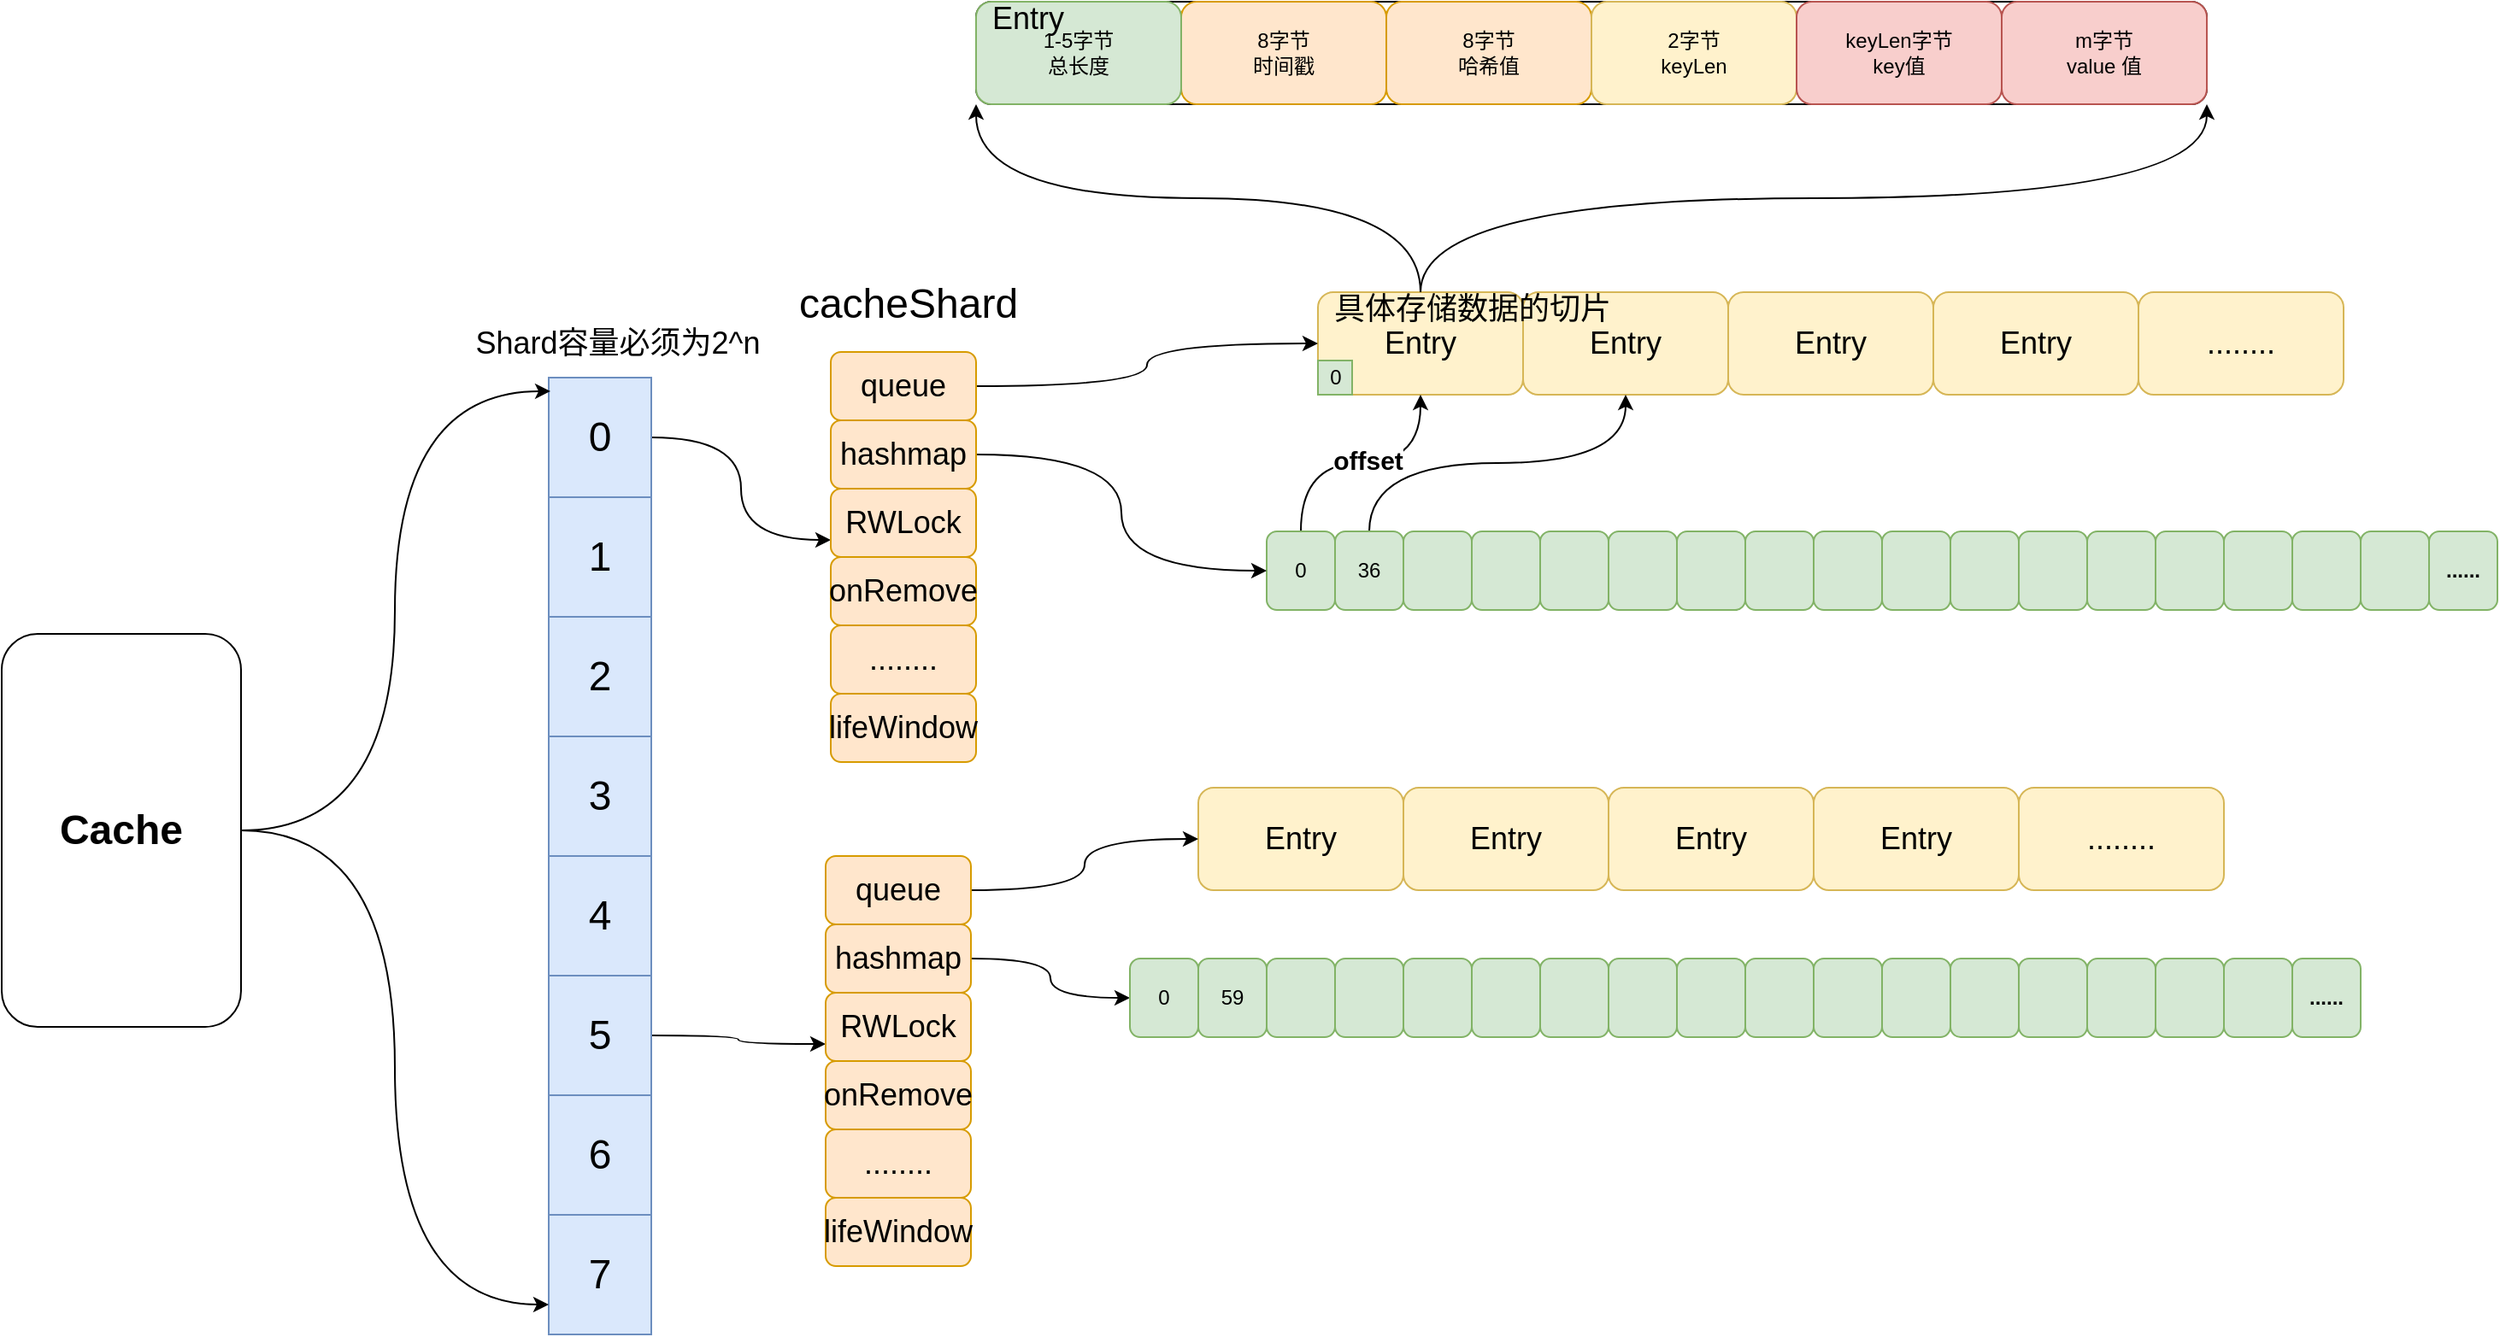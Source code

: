 <mxfile version="12.9.3" type="device" pages="3"><diagram id="f8zTZtIyy3X4nfBi4ISw" name="数据结构"><mxGraphModel dx="1024" dy="592" grid="1" gridSize="10" guides="1" tooltips="1" connect="1" arrows="1" fold="1" page="1" pageScale="1" pageWidth="1169" pageHeight="827" math="0" shadow="0"><root><mxCell id="0"/><mxCell id="1" parent="0"/><mxCell id="JFfvHVcjmFUZ5Ef5ul6t-11" value="" style="group" parent="1" vertex="1" connectable="0"><mxGeometry x="630" y="20" width="720" height="60" as="geometry"/></mxCell><mxCell id="JFfvHVcjmFUZ5Ef5ul6t-9" value="" style="rounded=1;whiteSpace=wrap;html=1;" parent="JFfvHVcjmFUZ5Ef5ul6t-11" vertex="1"><mxGeometry width="720" height="60" as="geometry"/></mxCell><mxCell id="JFfvHVcjmFUZ5Ef5ul6t-3" value="8字节&lt;br&gt;时间戳" style="rounded=1;whiteSpace=wrap;html=1;fillColor=#ffe6cc;strokeColor=#d79b00;" parent="JFfvHVcjmFUZ5Ef5ul6t-11" vertex="1"><mxGeometry x="120" width="120" height="60" as="geometry"/></mxCell><mxCell id="JFfvHVcjmFUZ5Ef5ul6t-4" value="8字节&lt;br&gt;哈希值" style="rounded=1;whiteSpace=wrap;html=1;fillColor=#ffe6cc;strokeColor=#d79b00;" parent="JFfvHVcjmFUZ5Ef5ul6t-11" vertex="1"><mxGeometry x="240" width="120" height="60" as="geometry"/></mxCell><mxCell id="JFfvHVcjmFUZ5Ef5ul6t-5" value="2字节&lt;br&gt;keyLen" style="rounded=1;whiteSpace=wrap;html=1;fillColor=#fff2cc;strokeColor=#d6b656;" parent="JFfvHVcjmFUZ5Ef5ul6t-11" vertex="1"><mxGeometry x="360" width="120" height="60" as="geometry"/></mxCell><mxCell id="JFfvHVcjmFUZ5Ef5ul6t-6" value="keyLen字节&lt;br&gt;key值" style="rounded=1;whiteSpace=wrap;html=1;fillColor=#f8cecc;strokeColor=#b85450;" parent="JFfvHVcjmFUZ5Ef5ul6t-11" vertex="1"><mxGeometry x="480" width="120" height="60" as="geometry"/></mxCell><mxCell id="JFfvHVcjmFUZ5Ef5ul6t-8" value="m字节&lt;br&gt;value 值" style="rounded=1;whiteSpace=wrap;html=1;fillColor=#f8cecc;strokeColor=#b85450;" parent="JFfvHVcjmFUZ5Ef5ul6t-11" vertex="1"><mxGeometry x="600" width="120" height="60" as="geometry"/></mxCell><mxCell id="JFfvHVcjmFUZ5Ef5ul6t-10" value="1-5字节&lt;br&gt;总长度" style="rounded=1;whiteSpace=wrap;html=1;fillColor=#d5e8d4;strokeColor=#82b366;" parent="JFfvHVcjmFUZ5Ef5ul6t-11" vertex="1"><mxGeometry width="120" height="60" as="geometry"/></mxCell><mxCell id="JFfvHVcjmFUZ5Ef5ul6t-12" value="&lt;font style=&quot;font-size: 18px&quot;&gt;Entry&lt;/font&gt;" style="text;html=1;align=center;verticalAlign=middle;resizable=0;points=[];autosize=1;strokeColor=none;" parent="JFfvHVcjmFUZ5Ef5ul6t-11" vertex="1"><mxGeometry width="60" height="20" as="geometry"/></mxCell><mxCell id="oEBl1W_84CtqwR7EKaeS-15" style="edgeStyle=orthogonalEdgeStyle;rounded=0;orthogonalLoop=1;jettySize=auto;html=1;exitX=1;exitY=0.5;exitDx=0;exitDy=0;entryX=0;entryY=0.75;entryDx=0;entryDy=0;curved=1;" parent="1" source="JFfvHVcjmFUZ5Ef5ul6t-13" target="oEBl1W_84CtqwR7EKaeS-10" edge="1"><mxGeometry relative="1" as="geometry"/></mxCell><mxCell id="JFfvHVcjmFUZ5Ef5ul6t-13" value="&lt;font style=&quot;font-size: 24px&quot;&gt;0&lt;br&gt;&lt;/font&gt;" style="rounded=0;whiteSpace=wrap;html=1;fillColor=#dae8fc;strokeColor=#6c8ebf;" parent="1" vertex="1"><mxGeometry x="380" y="240" width="60" height="70" as="geometry"/></mxCell><mxCell id="JFfvHVcjmFUZ5Ef5ul6t-14" value="&lt;font style=&quot;font-size: 24px&quot;&gt;1&lt;/font&gt;" style="rounded=0;whiteSpace=wrap;html=1;fillColor=#dae8fc;strokeColor=#6c8ebf;" parent="1" vertex="1"><mxGeometry x="380" y="310" width="60" height="70" as="geometry"/></mxCell><mxCell id="JFfvHVcjmFUZ5Ef5ul6t-15" value="&lt;font style=&quot;font-size: 24px&quot;&gt;2&lt;/font&gt;" style="rounded=0;whiteSpace=wrap;html=1;fillColor=#dae8fc;strokeColor=#6c8ebf;" parent="1" vertex="1"><mxGeometry x="380" y="380" width="60" height="70" as="geometry"/></mxCell><mxCell id="JFfvHVcjmFUZ5Ef5ul6t-16" value="&lt;font style=&quot;font-size: 24px&quot;&gt;3&lt;/font&gt;" style="rounded=0;whiteSpace=wrap;html=1;fillColor=#dae8fc;strokeColor=#6c8ebf;" parent="1" vertex="1"><mxGeometry x="380" y="450" width="60" height="70" as="geometry"/></mxCell><mxCell id="JFfvHVcjmFUZ5Ef5ul6t-17" value="&lt;font style=&quot;font-size: 24px&quot;&gt;4&lt;/font&gt;" style="rounded=0;whiteSpace=wrap;html=1;fillColor=#dae8fc;strokeColor=#6c8ebf;" parent="1" vertex="1"><mxGeometry x="380" y="520" width="60" height="70" as="geometry"/></mxCell><mxCell id="oEBl1W_84CtqwR7EKaeS-22" style="edgeStyle=orthogonalEdgeStyle;curved=1;rounded=0;orthogonalLoop=1;jettySize=auto;html=1;exitX=1;exitY=0.5;exitDx=0;exitDy=0;entryX=0;entryY=0.75;entryDx=0;entryDy=0;" parent="1" source="JFfvHVcjmFUZ5Ef5ul6t-18" target="oEBl1W_84CtqwR7EKaeS-18" edge="1"><mxGeometry relative="1" as="geometry"/></mxCell><mxCell id="JFfvHVcjmFUZ5Ef5ul6t-18" value="&lt;font style=&quot;font-size: 24px&quot;&gt;5&lt;/font&gt;" style="rounded=0;whiteSpace=wrap;html=1;fillColor=#dae8fc;strokeColor=#6c8ebf;" parent="1" vertex="1"><mxGeometry x="380" y="590" width="60" height="70" as="geometry"/></mxCell><mxCell id="JFfvHVcjmFUZ5Ef5ul6t-19" value="&lt;font style=&quot;font-size: 24px&quot;&gt;6&lt;/font&gt;" style="rounded=0;whiteSpace=wrap;html=1;fillColor=#dae8fc;strokeColor=#6c8ebf;" parent="1" vertex="1"><mxGeometry x="380" y="660" width="60" height="70" as="geometry"/></mxCell><mxCell id="JFfvHVcjmFUZ5Ef5ul6t-20" value="&lt;font style=&quot;font-size: 24px&quot;&gt;7&lt;/font&gt;" style="rounded=0;whiteSpace=wrap;html=1;fillColor=#dae8fc;strokeColor=#6c8ebf;" parent="1" vertex="1"><mxGeometry x="380" y="730" width="60" height="70" as="geometry"/></mxCell><mxCell id="JFfvHVcjmFUZ5Ef5ul6t-26" value="" style="group" parent="1" vertex="1" connectable="0"><mxGeometry x="830" y="190" width="600" height="60" as="geometry"/></mxCell><mxCell id="JFfvHVcjmFUZ5Ef5ul6t-21" value="&lt;font style=&quot;font-size: 18px&quot;&gt;Entry&lt;/font&gt;" style="rounded=1;whiteSpace=wrap;html=1;fillColor=#fff2cc;strokeColor=#d6b656;" parent="JFfvHVcjmFUZ5Ef5ul6t-26" vertex="1"><mxGeometry width="120" height="60" as="geometry"/></mxCell><mxCell id="JFfvHVcjmFUZ5Ef5ul6t-22" value="&lt;font style=&quot;font-size: 18px&quot;&gt;Entry&lt;/font&gt;" style="rounded=1;whiteSpace=wrap;html=1;fillColor=#fff2cc;strokeColor=#d6b656;" parent="JFfvHVcjmFUZ5Ef5ul6t-26" vertex="1"><mxGeometry x="120" width="120" height="60" as="geometry"/></mxCell><mxCell id="JFfvHVcjmFUZ5Ef5ul6t-23" value="&lt;font style=&quot;font-size: 18px&quot;&gt;Entry&lt;/font&gt;" style="rounded=1;whiteSpace=wrap;html=1;fillColor=#fff2cc;strokeColor=#d6b656;" parent="JFfvHVcjmFUZ5Ef5ul6t-26" vertex="1"><mxGeometry x="240" width="120" height="60" as="geometry"/></mxCell><mxCell id="JFfvHVcjmFUZ5Ef5ul6t-24" value="&lt;font style=&quot;font-size: 18px&quot;&gt;Entry&lt;/font&gt;" style="rounded=1;whiteSpace=wrap;html=1;fillColor=#fff2cc;strokeColor=#d6b656;" parent="JFfvHVcjmFUZ5Ef5ul6t-26" vertex="1"><mxGeometry x="360" width="120" height="60" as="geometry"/></mxCell><mxCell id="JFfvHVcjmFUZ5Ef5ul6t-25" value="&lt;span style=&quot;font-size: 18px&quot;&gt;........&lt;/span&gt;" style="rounded=1;whiteSpace=wrap;html=1;fillColor=#fff2cc;strokeColor=#d6b656;" parent="JFfvHVcjmFUZ5Ef5ul6t-26" vertex="1"><mxGeometry x="480" width="120" height="60" as="geometry"/></mxCell><mxCell id="LjTY7OfsshR8Kg6mYbGh-26" value="0" style="text;html=1;align=center;verticalAlign=middle;resizable=0;points=[];autosize=1;fillColor=#d5e8d4;strokeColor=#82b366;" parent="JFfvHVcjmFUZ5Ef5ul6t-26" vertex="1"><mxGeometry y="40" width="20" height="20" as="geometry"/></mxCell><mxCell id="JFfvHVcjmFUZ5Ef5ul6t-77" value="&lt;font style=&quot;font-size: 18px&quot;&gt;具体存储数据的切片&lt;/font&gt;" style="text;html=1;align=center;verticalAlign=middle;resizable=0;points=[];autosize=1;strokeColor=none;" parent="JFfvHVcjmFUZ5Ef5ul6t-26" vertex="1"><mxGeometry width="180" height="20" as="geometry"/></mxCell><mxCell id="JFfvHVcjmFUZ5Ef5ul6t-27" value="" style="group" parent="1" vertex="1" connectable="0"><mxGeometry x="760" y="480" width="600" height="60" as="geometry"/></mxCell><mxCell id="JFfvHVcjmFUZ5Ef5ul6t-28" value="&lt;font style=&quot;font-size: 18px&quot;&gt;Entry&lt;/font&gt;" style="rounded=1;whiteSpace=wrap;html=1;fillColor=#fff2cc;strokeColor=#d6b656;" parent="JFfvHVcjmFUZ5Ef5ul6t-27" vertex="1"><mxGeometry width="120" height="60" as="geometry"/></mxCell><mxCell id="JFfvHVcjmFUZ5Ef5ul6t-29" value="&lt;font style=&quot;font-size: 18px&quot;&gt;Entry&lt;/font&gt;" style="rounded=1;whiteSpace=wrap;html=1;fillColor=#fff2cc;strokeColor=#d6b656;" parent="JFfvHVcjmFUZ5Ef5ul6t-27" vertex="1"><mxGeometry x="120" width="120" height="60" as="geometry"/></mxCell><mxCell id="JFfvHVcjmFUZ5Ef5ul6t-30" value="&lt;font style=&quot;font-size: 18px&quot;&gt;Entry&lt;/font&gt;" style="rounded=1;whiteSpace=wrap;html=1;fillColor=#fff2cc;strokeColor=#d6b656;" parent="JFfvHVcjmFUZ5Ef5ul6t-27" vertex="1"><mxGeometry x="240" width="120" height="60" as="geometry"/></mxCell><mxCell id="JFfvHVcjmFUZ5Ef5ul6t-31" value="&lt;font style=&quot;font-size: 18px&quot;&gt;Entry&lt;/font&gt;" style="rounded=1;whiteSpace=wrap;html=1;fillColor=#fff2cc;strokeColor=#d6b656;" parent="JFfvHVcjmFUZ5Ef5ul6t-27" vertex="1"><mxGeometry x="360" width="120" height="60" as="geometry"/></mxCell><mxCell id="JFfvHVcjmFUZ5Ef5ul6t-32" value="&lt;span style=&quot;font-size: 18px&quot;&gt;........&lt;/span&gt;" style="rounded=1;whiteSpace=wrap;html=1;fillColor=#fff2cc;strokeColor=#d6b656;" parent="JFfvHVcjmFUZ5Ef5ul6t-27" vertex="1"><mxGeometry x="480" width="120" height="60" as="geometry"/></mxCell><mxCell id="JFfvHVcjmFUZ5Ef5ul6t-74" style="edgeStyle=orthogonalEdgeStyle;curved=1;rounded=0;orthogonalLoop=1;jettySize=auto;html=1;exitX=0.5;exitY=0;exitDx=0;exitDy=0;entryX=0;entryY=1;entryDx=0;entryDy=0;" parent="1" source="JFfvHVcjmFUZ5Ef5ul6t-21" target="JFfvHVcjmFUZ5Ef5ul6t-10" edge="1"><mxGeometry relative="1" as="geometry"/></mxCell><mxCell id="JFfvHVcjmFUZ5Ef5ul6t-75" style="edgeStyle=orthogonalEdgeStyle;curved=1;rounded=0;orthogonalLoop=1;jettySize=auto;html=1;exitX=0.5;exitY=0;exitDx=0;exitDy=0;entryX=1;entryY=1;entryDx=0;entryDy=0;" parent="1" source="JFfvHVcjmFUZ5Ef5ul6t-21" target="JFfvHVcjmFUZ5Ef5ul6t-8" edge="1"><mxGeometry relative="1" as="geometry"/></mxCell><mxCell id="JFfvHVcjmFUZ5Ef5ul6t-76" value="&lt;font style=&quot;font-size: 18px&quot;&gt;Shard容量必须为2^n&lt;/font&gt;" style="text;html=1;align=center;verticalAlign=middle;resizable=0;points=[];autosize=1;strokeColor=none;" parent="1" vertex="1"><mxGeometry x="330" y="210" width="180" height="20" as="geometry"/></mxCell><mxCell id="LjTY7OfsshR8Kg6mYbGh-28" style="edgeStyle=orthogonalEdgeStyle;curved=1;rounded=0;orthogonalLoop=1;jettySize=auto;html=1;exitX=0.5;exitY=0;exitDx=0;exitDy=0;" parent="1" source="LjTY7OfsshR8Kg6mYbGh-8" target="JFfvHVcjmFUZ5Ef5ul6t-21" edge="1"><mxGeometry relative="1" as="geometry"/></mxCell><mxCell id="oEBl1W_84CtqwR7EKaeS-45" value="&lt;b&gt;&lt;font style=&quot;font-size: 15px&quot;&gt;offset&lt;/font&gt;&lt;/b&gt;" style="edgeLabel;html=1;align=center;verticalAlign=middle;resizable=0;points=[];" parent="LjTY7OfsshR8Kg6mYbGh-28" vertex="1" connectable="0"><mxGeometry x="0.05" y="2" relative="1" as="geometry"><mxPoint as="offset"/></mxGeometry></mxCell><mxCell id="LjTY7OfsshR8Kg6mYbGh-8" value="0" style="rounded=1;whiteSpace=wrap;html=1;fillColor=#d5e8d4;strokeColor=#82b366;" parent="1" vertex="1"><mxGeometry x="800" y="330" width="40" height="46" as="geometry"/></mxCell><mxCell id="oEBl1W_84CtqwR7EKaeS-46" style="edgeStyle=orthogonalEdgeStyle;curved=1;rounded=0;orthogonalLoop=1;jettySize=auto;html=1;exitX=0.5;exitY=0;exitDx=0;exitDy=0;entryX=0.5;entryY=1;entryDx=0;entryDy=0;" parent="1" source="LjTY7OfsshR8Kg6mYbGh-9" target="JFfvHVcjmFUZ5Ef5ul6t-22" edge="1"><mxGeometry relative="1" as="geometry"/></mxCell><mxCell id="LjTY7OfsshR8Kg6mYbGh-9" value="36" style="rounded=1;whiteSpace=wrap;html=1;fillColor=#d5e8d4;strokeColor=#82b366;" parent="1" vertex="1"><mxGeometry x="840" y="330" width="40" height="46" as="geometry"/></mxCell><mxCell id="LjTY7OfsshR8Kg6mYbGh-10" value="" style="rounded=1;whiteSpace=wrap;html=1;fillColor=#d5e8d4;strokeColor=#82b366;" parent="1" vertex="1"><mxGeometry x="880" y="330" width="40" height="46" as="geometry"/></mxCell><mxCell id="LjTY7OfsshR8Kg6mYbGh-11" value="" style="rounded=1;whiteSpace=wrap;html=1;fillColor=#d5e8d4;strokeColor=#82b366;" parent="1" vertex="1"><mxGeometry x="920" y="330" width="40" height="46" as="geometry"/></mxCell><mxCell id="LjTY7OfsshR8Kg6mYbGh-12" value="" style="rounded=1;whiteSpace=wrap;html=1;fillColor=#d5e8d4;strokeColor=#82b366;" parent="1" vertex="1"><mxGeometry x="960" y="330" width="40" height="46" as="geometry"/></mxCell><mxCell id="LjTY7OfsshR8Kg6mYbGh-13" value="" style="rounded=1;whiteSpace=wrap;html=1;fillColor=#d5e8d4;strokeColor=#82b366;" parent="1" vertex="1"><mxGeometry x="1000" y="330" width="40" height="46" as="geometry"/></mxCell><mxCell id="LjTY7OfsshR8Kg6mYbGh-14" value="" style="rounded=1;whiteSpace=wrap;html=1;fillColor=#d5e8d4;strokeColor=#82b366;" parent="1" vertex="1"><mxGeometry x="1040" y="330" width="40" height="46" as="geometry"/></mxCell><mxCell id="LjTY7OfsshR8Kg6mYbGh-15" value="" style="rounded=1;whiteSpace=wrap;html=1;fillColor=#d5e8d4;strokeColor=#82b366;" parent="1" vertex="1"><mxGeometry x="1080" y="330" width="40" height="46" as="geometry"/></mxCell><mxCell id="LjTY7OfsshR8Kg6mYbGh-16" value="" style="rounded=1;whiteSpace=wrap;html=1;fillColor=#d5e8d4;strokeColor=#82b366;" parent="1" vertex="1"><mxGeometry x="1120" y="330" width="40" height="46" as="geometry"/></mxCell><mxCell id="LjTY7OfsshR8Kg6mYbGh-17" value="" style="rounded=1;whiteSpace=wrap;html=1;fillColor=#d5e8d4;strokeColor=#82b366;" parent="1" vertex="1"><mxGeometry x="1160" y="330" width="40" height="46" as="geometry"/></mxCell><mxCell id="LjTY7OfsshR8Kg6mYbGh-18" value="" style="rounded=1;whiteSpace=wrap;html=1;fillColor=#d5e8d4;strokeColor=#82b366;" parent="1" vertex="1"><mxGeometry x="1200" y="330" width="40" height="46" as="geometry"/></mxCell><mxCell id="LjTY7OfsshR8Kg6mYbGh-19" value="" style="rounded=1;whiteSpace=wrap;html=1;fillColor=#d5e8d4;strokeColor=#82b366;" parent="1" vertex="1"><mxGeometry x="1240" y="330" width="40" height="46" as="geometry"/></mxCell><mxCell id="LjTY7OfsshR8Kg6mYbGh-20" value="" style="rounded=1;whiteSpace=wrap;html=1;fillColor=#d5e8d4;strokeColor=#82b366;" parent="1" vertex="1"><mxGeometry x="1280" y="330" width="40" height="46" as="geometry"/></mxCell><mxCell id="LjTY7OfsshR8Kg6mYbGh-21" value="" style="rounded=1;whiteSpace=wrap;html=1;fillColor=#d5e8d4;strokeColor=#82b366;" parent="1" vertex="1"><mxGeometry x="1320" y="330" width="40" height="46" as="geometry"/></mxCell><mxCell id="LjTY7OfsshR8Kg6mYbGh-22" value="" style="rounded=1;whiteSpace=wrap;html=1;fillColor=#d5e8d4;strokeColor=#82b366;" parent="1" vertex="1"><mxGeometry x="1360" y="330" width="40" height="46" as="geometry"/></mxCell><mxCell id="LjTY7OfsshR8Kg6mYbGh-23" value="" style="rounded=1;whiteSpace=wrap;html=1;fillColor=#d5e8d4;strokeColor=#82b366;" parent="1" vertex="1"><mxGeometry x="1400" y="330" width="40" height="46" as="geometry"/></mxCell><mxCell id="LjTY7OfsshR8Kg6mYbGh-24" value="" style="rounded=1;whiteSpace=wrap;html=1;fillColor=#d5e8d4;strokeColor=#82b366;" parent="1" vertex="1"><mxGeometry x="1440" y="330" width="40" height="46" as="geometry"/></mxCell><mxCell id="LjTY7OfsshR8Kg6mYbGh-25" value="&lt;b&gt;......&lt;/b&gt;" style="rounded=1;whiteSpace=wrap;html=1;fillColor=#d5e8d4;strokeColor=#82b366;" parent="1" vertex="1"><mxGeometry x="1480" y="330" width="40" height="46" as="geometry"/></mxCell><mxCell id="oEBl1W_84CtqwR7EKaeS-44" style="edgeStyle=orthogonalEdgeStyle;curved=1;rounded=0;orthogonalLoop=1;jettySize=auto;html=1;exitX=1;exitY=0.5;exitDx=0;exitDy=0;entryX=0;entryY=0.5;entryDx=0;entryDy=0;" parent="1" source="oEBl1W_84CtqwR7EKaeS-8" target="JFfvHVcjmFUZ5Ef5ul6t-21" edge="1"><mxGeometry relative="1" as="geometry"/></mxCell><mxCell id="oEBl1W_84CtqwR7EKaeS-8" value="&lt;font style=&quot;font-size: 18px&quot;&gt;queue&lt;/font&gt;" style="rounded=1;whiteSpace=wrap;html=1;fillColor=#ffe6cc;strokeColor=#d79b00;" parent="1" vertex="1"><mxGeometry x="545" y="225" width="85" height="40" as="geometry"/></mxCell><mxCell id="oEBl1W_84CtqwR7EKaeS-43" style="edgeStyle=orthogonalEdgeStyle;curved=1;rounded=0;orthogonalLoop=1;jettySize=auto;html=1;exitX=1;exitY=0.5;exitDx=0;exitDy=0;entryX=0;entryY=0.5;entryDx=0;entryDy=0;" parent="1" source="oEBl1W_84CtqwR7EKaeS-9" target="LjTY7OfsshR8Kg6mYbGh-8" edge="1"><mxGeometry relative="1" as="geometry"/></mxCell><mxCell id="oEBl1W_84CtqwR7EKaeS-9" value="&lt;font style=&quot;font-size: 18px&quot;&gt;hashmap&lt;/font&gt;" style="rounded=1;whiteSpace=wrap;html=1;fillColor=#ffe6cc;strokeColor=#d79b00;" parent="1" vertex="1"><mxGeometry x="545" y="265" width="85" height="40" as="geometry"/></mxCell><mxCell id="oEBl1W_84CtqwR7EKaeS-10" value="&lt;span style=&quot;font-size: 18px&quot;&gt;RWLock&lt;/span&gt;" style="rounded=1;whiteSpace=wrap;html=1;fillColor=#ffe6cc;strokeColor=#d79b00;" parent="1" vertex="1"><mxGeometry x="545" y="305" width="85" height="40" as="geometry"/></mxCell><mxCell id="oEBl1W_84CtqwR7EKaeS-11" value="&lt;font style=&quot;font-size: 18px&quot;&gt;onRemove&lt;/font&gt;" style="rounded=1;whiteSpace=wrap;html=1;fillColor=#ffe6cc;strokeColor=#d79b00;" parent="1" vertex="1"><mxGeometry x="545" y="345" width="85" height="40" as="geometry"/></mxCell><mxCell id="oEBl1W_84CtqwR7EKaeS-13" value="&lt;span style=&quot;font-size: 18px&quot;&gt;lifeWindow&lt;/span&gt;" style="rounded=1;whiteSpace=wrap;html=1;fillColor=#ffe6cc;strokeColor=#d79b00;" parent="1" vertex="1"><mxGeometry x="545" y="425" width="85" height="40" as="geometry"/></mxCell><mxCell id="oEBl1W_84CtqwR7EKaeS-14" value="&lt;span style=&quot;font-size: 18px&quot;&gt;........&lt;/span&gt;" style="rounded=1;whiteSpace=wrap;html=1;fillColor=#ffe6cc;strokeColor=#d79b00;" parent="1" vertex="1"><mxGeometry x="545" y="385" width="85" height="40" as="geometry"/></mxCell><mxCell id="oEBl1W_84CtqwR7EKaeS-41" style="edgeStyle=orthogonalEdgeStyle;curved=1;rounded=0;orthogonalLoop=1;jettySize=auto;html=1;exitX=1;exitY=0.5;exitDx=0;exitDy=0;" parent="1" source="oEBl1W_84CtqwR7EKaeS-16" target="JFfvHVcjmFUZ5Ef5ul6t-28" edge="1"><mxGeometry relative="1" as="geometry"/></mxCell><mxCell id="oEBl1W_84CtqwR7EKaeS-16" value="&lt;font style=&quot;font-size: 18px&quot;&gt;queue&lt;/font&gt;" style="rounded=1;whiteSpace=wrap;html=1;fillColor=#ffe6cc;strokeColor=#d79b00;" parent="1" vertex="1"><mxGeometry x="542" y="520" width="85" height="40" as="geometry"/></mxCell><mxCell id="oEBl1W_84CtqwR7EKaeS-42" style="edgeStyle=orthogonalEdgeStyle;curved=1;rounded=0;orthogonalLoop=1;jettySize=auto;html=1;exitX=1;exitY=0.5;exitDx=0;exitDy=0;entryX=0;entryY=0.5;entryDx=0;entryDy=0;" parent="1" source="oEBl1W_84CtqwR7EKaeS-17" target="oEBl1W_84CtqwR7EKaeS-23" edge="1"><mxGeometry relative="1" as="geometry"/></mxCell><mxCell id="oEBl1W_84CtqwR7EKaeS-17" value="&lt;font style=&quot;font-size: 18px&quot;&gt;hashmap&lt;/font&gt;" style="rounded=1;whiteSpace=wrap;html=1;fillColor=#ffe6cc;strokeColor=#d79b00;" parent="1" vertex="1"><mxGeometry x="542" y="560" width="85" height="40" as="geometry"/></mxCell><mxCell id="oEBl1W_84CtqwR7EKaeS-18" value="&lt;span style=&quot;font-size: 18px&quot;&gt;RWLock&lt;/span&gt;" style="rounded=1;whiteSpace=wrap;html=1;fillColor=#ffe6cc;strokeColor=#d79b00;" parent="1" vertex="1"><mxGeometry x="542" y="600" width="85" height="40" as="geometry"/></mxCell><mxCell id="oEBl1W_84CtqwR7EKaeS-19" value="&lt;font style=&quot;font-size: 18px&quot;&gt;onRemove&lt;/font&gt;" style="rounded=1;whiteSpace=wrap;html=1;fillColor=#ffe6cc;strokeColor=#d79b00;" parent="1" vertex="1"><mxGeometry x="542" y="640" width="85" height="40" as="geometry"/></mxCell><mxCell id="oEBl1W_84CtqwR7EKaeS-20" value="&lt;span style=&quot;font-size: 18px&quot;&gt;lifeWindow&lt;/span&gt;" style="rounded=1;whiteSpace=wrap;html=1;fillColor=#ffe6cc;strokeColor=#d79b00;" parent="1" vertex="1"><mxGeometry x="542" y="720" width="85" height="40" as="geometry"/></mxCell><mxCell id="oEBl1W_84CtqwR7EKaeS-21" value="&lt;span style=&quot;font-size: 18px&quot;&gt;........&lt;/span&gt;" style="rounded=1;whiteSpace=wrap;html=1;fillColor=#ffe6cc;strokeColor=#d79b00;" parent="1" vertex="1"><mxGeometry x="542" y="680" width="85" height="40" as="geometry"/></mxCell><mxCell id="oEBl1W_84CtqwR7EKaeS-23" value="0" style="rounded=1;whiteSpace=wrap;html=1;fillColor=#d5e8d4;strokeColor=#82b366;" parent="1" vertex="1"><mxGeometry x="720" y="580" width="40" height="46" as="geometry"/></mxCell><mxCell id="oEBl1W_84CtqwR7EKaeS-24" value="59" style="rounded=1;whiteSpace=wrap;html=1;fillColor=#d5e8d4;strokeColor=#82b366;" parent="1" vertex="1"><mxGeometry x="760" y="580" width="40" height="46" as="geometry"/></mxCell><mxCell id="oEBl1W_84CtqwR7EKaeS-25" value="" style="rounded=1;whiteSpace=wrap;html=1;fillColor=#d5e8d4;strokeColor=#82b366;" parent="1" vertex="1"><mxGeometry x="800" y="580" width="40" height="46" as="geometry"/></mxCell><mxCell id="oEBl1W_84CtqwR7EKaeS-26" value="" style="rounded=1;whiteSpace=wrap;html=1;fillColor=#d5e8d4;strokeColor=#82b366;" parent="1" vertex="1"><mxGeometry x="840" y="580" width="40" height="46" as="geometry"/></mxCell><mxCell id="oEBl1W_84CtqwR7EKaeS-27" value="" style="rounded=1;whiteSpace=wrap;html=1;fillColor=#d5e8d4;strokeColor=#82b366;" parent="1" vertex="1"><mxGeometry x="880" y="580" width="40" height="46" as="geometry"/></mxCell><mxCell id="oEBl1W_84CtqwR7EKaeS-28" value="" style="rounded=1;whiteSpace=wrap;html=1;fillColor=#d5e8d4;strokeColor=#82b366;" parent="1" vertex="1"><mxGeometry x="920" y="580" width="40" height="46" as="geometry"/></mxCell><mxCell id="oEBl1W_84CtqwR7EKaeS-29" value="" style="rounded=1;whiteSpace=wrap;html=1;fillColor=#d5e8d4;strokeColor=#82b366;" parent="1" vertex="1"><mxGeometry x="960" y="580" width="40" height="46" as="geometry"/></mxCell><mxCell id="oEBl1W_84CtqwR7EKaeS-30" value="" style="rounded=1;whiteSpace=wrap;html=1;fillColor=#d5e8d4;strokeColor=#82b366;" parent="1" vertex="1"><mxGeometry x="1000" y="580" width="40" height="46" as="geometry"/></mxCell><mxCell id="oEBl1W_84CtqwR7EKaeS-31" value="" style="rounded=1;whiteSpace=wrap;html=1;fillColor=#d5e8d4;strokeColor=#82b366;" parent="1" vertex="1"><mxGeometry x="1040" y="580" width="40" height="46" as="geometry"/></mxCell><mxCell id="oEBl1W_84CtqwR7EKaeS-32" value="" style="rounded=1;whiteSpace=wrap;html=1;fillColor=#d5e8d4;strokeColor=#82b366;" parent="1" vertex="1"><mxGeometry x="1080" y="580" width="40" height="46" as="geometry"/></mxCell><mxCell id="oEBl1W_84CtqwR7EKaeS-33" value="" style="rounded=1;whiteSpace=wrap;html=1;fillColor=#d5e8d4;strokeColor=#82b366;" parent="1" vertex="1"><mxGeometry x="1120" y="580" width="40" height="46" as="geometry"/></mxCell><mxCell id="oEBl1W_84CtqwR7EKaeS-34" value="" style="rounded=1;whiteSpace=wrap;html=1;fillColor=#d5e8d4;strokeColor=#82b366;" parent="1" vertex="1"><mxGeometry x="1160" y="580" width="40" height="46" as="geometry"/></mxCell><mxCell id="oEBl1W_84CtqwR7EKaeS-35" value="" style="rounded=1;whiteSpace=wrap;html=1;fillColor=#d5e8d4;strokeColor=#82b366;" parent="1" vertex="1"><mxGeometry x="1200" y="580" width="40" height="46" as="geometry"/></mxCell><mxCell id="oEBl1W_84CtqwR7EKaeS-36" value="" style="rounded=1;whiteSpace=wrap;html=1;fillColor=#d5e8d4;strokeColor=#82b366;" parent="1" vertex="1"><mxGeometry x="1240" y="580" width="40" height="46" as="geometry"/></mxCell><mxCell id="oEBl1W_84CtqwR7EKaeS-37" value="" style="rounded=1;whiteSpace=wrap;html=1;fillColor=#d5e8d4;strokeColor=#82b366;" parent="1" vertex="1"><mxGeometry x="1280" y="580" width="40" height="46" as="geometry"/></mxCell><mxCell id="oEBl1W_84CtqwR7EKaeS-38" value="" style="rounded=1;whiteSpace=wrap;html=1;fillColor=#d5e8d4;strokeColor=#82b366;" parent="1" vertex="1"><mxGeometry x="1320" y="580" width="40" height="46" as="geometry"/></mxCell><mxCell id="oEBl1W_84CtqwR7EKaeS-39" value="" style="rounded=1;whiteSpace=wrap;html=1;fillColor=#d5e8d4;strokeColor=#82b366;" parent="1" vertex="1"><mxGeometry x="1360" y="580" width="40" height="46" as="geometry"/></mxCell><mxCell id="oEBl1W_84CtqwR7EKaeS-40" value="&lt;b&gt;......&lt;/b&gt;" style="rounded=1;whiteSpace=wrap;html=1;fillColor=#d5e8d4;strokeColor=#82b366;" parent="1" vertex="1"><mxGeometry x="1400" y="580" width="40" height="46" as="geometry"/></mxCell><mxCell id="oEBl1W_84CtqwR7EKaeS-48" style="edgeStyle=orthogonalEdgeStyle;curved=1;rounded=0;orthogonalLoop=1;jettySize=auto;html=1;exitX=1;exitY=0.5;exitDx=0;exitDy=0;entryX=0.017;entryY=0.114;entryDx=0;entryDy=0;entryPerimeter=0;" parent="1" source="oEBl1W_84CtqwR7EKaeS-47" target="JFfvHVcjmFUZ5Ef5ul6t-13" edge="1"><mxGeometry relative="1" as="geometry"/></mxCell><mxCell id="oEBl1W_84CtqwR7EKaeS-49" style="edgeStyle=orthogonalEdgeStyle;curved=1;rounded=0;orthogonalLoop=1;jettySize=auto;html=1;exitX=1;exitY=0.5;exitDx=0;exitDy=0;entryX=0;entryY=0.75;entryDx=0;entryDy=0;" parent="1" source="oEBl1W_84CtqwR7EKaeS-47" target="JFfvHVcjmFUZ5Ef5ul6t-20" edge="1"><mxGeometry relative="1" as="geometry"/></mxCell><mxCell id="oEBl1W_84CtqwR7EKaeS-47" value="&lt;b&gt;&lt;font style=&quot;font-size: 24px&quot;&gt;Cache&lt;/font&gt;&lt;/b&gt;" style="rounded=1;whiteSpace=wrap;html=1;" parent="1" vertex="1"><mxGeometry x="60" y="390" width="140" height="230" as="geometry"/></mxCell><mxCell id="oEBl1W_84CtqwR7EKaeS-50" value="&lt;br style=&quot;font-size: 24px&quot;&gt;&lt;span style=&quot;font-size: 24px&quot;&gt;cacheShard&lt;/span&gt;" style="text;html=1;align=center;verticalAlign=middle;resizable=0;points=[];autosize=1;strokeColor=none;" parent="1" vertex="1"><mxGeometry x="520" y="170" width="140" height="40" as="geometry"/></mxCell></root></mxGraphModel></diagram><diagram id="Rd7fIjVp1OugtrHUstmS" name="Set流程"><mxGraphModel dx="4726" dy="860" grid="1" gridSize="10" guides="1" tooltips="1" connect="1" arrows="1" fold="1" page="1" pageScale="1" pageWidth="3300" pageHeight="4681" math="0" shadow="0"><root><mxCell id="U5EqNv9QmNdmyrdLeceD-0"/><mxCell id="U5EqNv9QmNdmyrdLeceD-1" parent="U5EqNv9QmNdmyrdLeceD-0"/><mxCell id="wRxRtjUPZd2atUR8sen6-40" value="&lt;font style=&quot;font-size: 18px&quot;&gt;构建新条目&lt;br&gt;w=wrapEntry(....)&lt;/font&gt;" style="rounded=1;whiteSpace=wrap;html=1;fillColor=#f5f5f5;strokeColor=#666666;fontColor=#333333;" parent="U5EqNv9QmNdmyrdLeceD-1" vertex="1"><mxGeometry x="288.94" y="1070" width="120" height="60" as="geometry"/></mxCell><mxCell id="wRxRtjUPZd2atUR8sen6-0" style="edgeStyle=orthogonalEdgeStyle;curved=1;rounded=0;orthogonalLoop=1;jettySize=auto;html=1;exitX=0;exitY=0.5;exitDx=0;exitDy=0;entryX=0.5;entryY=0;entryDx=0;entryDy=0;" parent="U5EqNv9QmNdmyrdLeceD-1" source="wRxRtjUPZd2atUR8sen6-3" target="wRxRtjUPZd2atUR8sen6-37" edge="1"><mxGeometry relative="1" as="geometry"/></mxCell><mxCell id="wRxRtjUPZd2atUR8sen6-1" value="&lt;font style=&quot;font-size: 24px&quot;&gt;1&lt;/font&gt;" style="text;html=1;align=center;verticalAlign=middle;resizable=0;points=[];labelBackgroundColor=#ffffff;" parent="wRxRtjUPZd2atUR8sen6-0" vertex="1" connectable="0"><mxGeometry x="-0.101" y="7" relative="1" as="geometry"><mxPoint x="67" y="53" as="offset"/></mxGeometry></mxCell><mxCell id="wRxRtjUPZd2atUR8sen6-2" style="edgeStyle=orthogonalEdgeStyle;rounded=0;orthogonalLoop=1;jettySize=auto;html=1;exitX=0;exitY=0.5;exitDx=0;exitDy=0;entryX=0;entryY=0.5;entryDx=0;entryDy=0;curved=1;" parent="U5EqNv9QmNdmyrdLeceD-1" source="wRxRtjUPZd2atUR8sen6-3" target="wRxRtjUPZd2atUR8sen6-40" edge="1"><mxGeometry relative="1" as="geometry"><Array as="points"><mxPoint x="229" y="850"/><mxPoint x="229" y="1100"/></Array></mxGeometry></mxCell><mxCell id="wRxRtjUPZd2atUR8sen6-3" value="&lt;font style=&quot;font-size: 18px&quot;&gt;Key&lt;/font&gt;" style="rounded=1;whiteSpace=wrap;html=1;fillColor=#dae8fc;strokeColor=#6c8ebf;" parent="U5EqNv9QmNdmyrdLeceD-1" vertex="1"><mxGeometry x="288.94" y="820" width="120" height="60" as="geometry"/></mxCell><mxCell id="EQKzqpI3crfV5TfOlwLP-20" style="edgeStyle=orthogonalEdgeStyle;curved=1;rounded=0;orthogonalLoop=1;jettySize=auto;html=1;exitX=1;exitY=0.5;exitDx=0;exitDy=0;entryX=0;entryY=0.5;entryDx=0;entryDy=0;" parent="U5EqNv9QmNdmyrdLeceD-1" source="swJGeUDm5zuc6FVg6Xeu-12" target="EQKzqpI3crfV5TfOlwLP-1" edge="1"><mxGeometry relative="1" as="geometry"/></mxCell><mxCell id="EQKzqpI3crfV5TfOlwLP-21" style="edgeStyle=orthogonalEdgeStyle;curved=1;rounded=0;orthogonalLoop=1;jettySize=auto;html=1;exitX=1;exitY=0.5;exitDx=0;exitDy=0;entryX=0;entryY=0.5;entryDx=0;entryDy=0;" parent="U5EqNv9QmNdmyrdLeceD-1" source="swJGeUDm5zuc6FVg6Xeu-11" target="wRxRtjUPZd2atUR8sen6-15" edge="1"><mxGeometry relative="1" as="geometry"/></mxCell><mxCell id="wRxRtjUPZd2atUR8sen6-14" value="" style="group" parent="U5EqNv9QmNdmyrdLeceD-1" vertex="1" connectable="0"><mxGeometry x="610" y="1598" width="600" height="60" as="geometry"/></mxCell><mxCell id="wRxRtjUPZd2atUR8sen6-15" value="&lt;font style=&quot;font-size: 18px&quot;&gt;Entry&lt;/font&gt;" style="rounded=1;whiteSpace=wrap;html=1;fillColor=#fff2cc;strokeColor=#d6b656;" parent="wRxRtjUPZd2atUR8sen6-14" vertex="1"><mxGeometry width="120" height="60" as="geometry"/></mxCell><mxCell id="wRxRtjUPZd2atUR8sen6-16" value="&lt;font style=&quot;font-size: 18px&quot;&gt;Entry&lt;/font&gt;" style="rounded=1;whiteSpace=wrap;html=1;fillColor=#fff2cc;strokeColor=#d6b656;" parent="wRxRtjUPZd2atUR8sen6-14" vertex="1"><mxGeometry x="120" width="120" height="60" as="geometry"/></mxCell><mxCell id="wRxRtjUPZd2atUR8sen6-17" value="&lt;font style=&quot;font-size: 18px&quot;&gt;Entry&lt;/font&gt;" style="rounded=1;whiteSpace=wrap;html=1;fillColor=#fff2cc;strokeColor=#d6b656;" parent="wRxRtjUPZd2atUR8sen6-14" vertex="1"><mxGeometry x="240" width="120" height="60" as="geometry"/></mxCell><mxCell id="wRxRtjUPZd2atUR8sen6-18" value="&lt;span style=&quot;font-size: 18px&quot;&gt;Entry&lt;/span&gt;" style="rounded=1;whiteSpace=wrap;html=1;fillColor=#fff2cc;strokeColor=#d6b656;" parent="wRxRtjUPZd2atUR8sen6-14" vertex="1"><mxGeometry x="360" width="120" height="60" as="geometry"/></mxCell><mxCell id="wRxRtjUPZd2atUR8sen6-19" value="&lt;span style=&quot;font-size: 18px&quot;&gt;........&lt;/span&gt;" style="rounded=1;whiteSpace=wrap;html=1;fillColor=#fff2cc;strokeColor=#d6b656;" parent="wRxRtjUPZd2atUR8sen6-14" vertex="1"><mxGeometry x="480" width="120" height="60" as="geometry"/></mxCell><mxCell id="EQKzqpI3crfV5TfOlwLP-19" value="0" style="text;html=1;align=center;verticalAlign=middle;resizable=0;points=[];autosize=1;fillColor=#d5e8d4;strokeColor=#82b366;" parent="wRxRtjUPZd2atUR8sen6-14" vertex="1"><mxGeometry y="40" width="20" height="20" as="geometry"/></mxCell><mxCell id="wRxRtjUPZd2atUR8sen6-27" value="&lt;span style=&quot;font-size: 18px&quot;&gt;具体存储数据的切片&lt;/span&gt;" style="text;html=1;align=center;verticalAlign=middle;resizable=0;points=[];autosize=1;strokeColor=none;" parent="U5EqNv9QmNdmyrdLeceD-1" vertex="1"><mxGeometry x="408.94" y="1610" width="180" height="20" as="geometry"/></mxCell><mxCell id="wRxRtjUPZd2atUR8sen6-28" style="edgeStyle=orthogonalEdgeStyle;curved=1;rounded=0;orthogonalLoop=1;jettySize=auto;html=1;exitX=0.5;exitY=1;exitDx=0;exitDy=0;entryX=0.5;entryY=0;entryDx=0;entryDy=0;" parent="U5EqNv9QmNdmyrdLeceD-1" source="wRxRtjUPZd2atUR8sen6-33" target="wRxRtjUPZd2atUR8sen6-40" edge="1"><mxGeometry relative="1" as="geometry"><Array as="points"><mxPoint x="349" y="990"/><mxPoint x="349" y="990"/></Array></mxGeometry></mxCell><mxCell id="wRxRtjUPZd2atUR8sen6-29" value="&lt;font style=&quot;font-size: 24px&quot;&gt;6&lt;/font&gt;" style="text;html=1;align=center;verticalAlign=middle;resizable=0;points=[];labelBackgroundColor=#ffffff;" parent="wRxRtjUPZd2atUR8sen6-28" vertex="1" connectable="0"><mxGeometry x="0.24" y="2" relative="1" as="geometry"><mxPoint x="-2" y="-21" as="offset"/></mxGeometry></mxCell><mxCell id="wRxRtjUPZd2atUR8sen6-30" style="edgeStyle=orthogonalEdgeStyle;curved=1;rounded=0;orthogonalLoop=1;jettySize=auto;html=1;exitX=1;exitY=0.5;exitDx=0;exitDy=0;entryX=0;entryY=0.5;entryDx=0;entryDy=0;" parent="U5EqNv9QmNdmyrdLeceD-1" source="wRxRtjUPZd2atUR8sen6-33" target="wRxRtjUPZd2atUR8sen6-65" edge="1"><mxGeometry relative="1" as="geometry"/></mxCell><mxCell id="swJGeUDm5zuc6FVg6Xeu-76" value="&lt;span style=&quot;font-size: 24px&quot;&gt;5&lt;/span&gt;" style="edgeLabel;html=1;align=center;verticalAlign=middle;resizable=0;points=[];" vertex="1" connectable="0" parent="wRxRtjUPZd2atUR8sen6-30"><mxGeometry x="0.069" y="8" relative="1" as="geometry"><mxPoint as="offset"/></mxGeometry></mxCell><mxCell id="wRxRtjUPZd2atUR8sen6-31" style="edgeStyle=orthogonalEdgeStyle;curved=1;rounded=0;orthogonalLoop=1;jettySize=auto;html=1;exitX=1;exitY=0.5;exitDx=0;exitDy=0;entryX=0;entryY=0.5;entryDx=0;entryDy=0;dashed=1;" parent="U5EqNv9QmNdmyrdLeceD-1" source="wRxRtjUPZd2atUR8sen6-33" target="wRxRtjUPZd2atUR8sen6-63" edge="1"><mxGeometry relative="1" as="geometry"/></mxCell><mxCell id="wRxRtjUPZd2atUR8sen6-32" value="&lt;font style=&quot;font-size: 24px&quot;&gt;4&lt;/font&gt;" style="text;html=1;align=center;verticalAlign=middle;resizable=0;points=[];labelBackgroundColor=#ffffff;" parent="wRxRtjUPZd2atUR8sen6-31" vertex="1" connectable="0"><mxGeometry x="-0.57" y="-15" relative="1" as="geometry"><mxPoint x="55" y="-45" as="offset"/></mxGeometry></mxCell><mxCell id="wRxRtjUPZd2atUR8sen6-33" value="&lt;font style=&quot;font-size: 18px&quot;&gt;Value&lt;/font&gt;" style="rounded=1;whiteSpace=wrap;html=1;fillColor=#fff2cc;strokeColor=#d6b656;" parent="U5EqNv9QmNdmyrdLeceD-1" vertex="1"><mxGeometry x="288.94" y="880" width="120" height="60" as="geometry"/></mxCell><mxCell id="swJGeUDm5zuc6FVg6Xeu-27" style="edgeStyle=orthogonalEdgeStyle;curved=1;rounded=0;orthogonalLoop=1;jettySize=auto;html=1;exitX=0.5;exitY=1;exitDx=0;exitDy=0;entryX=0;entryY=0.5;entryDx=0;entryDy=0;" edge="1" parent="U5EqNv9QmNdmyrdLeceD-1" source="wRxRtjUPZd2atUR8sen6-37" target="swJGeUDm5zuc6FVg6Xeu-4"><mxGeometry relative="1" as="geometry"/></mxCell><mxCell id="swJGeUDm5zuc6FVg6Xeu-28" value="&lt;b&gt;&lt;font style=&quot;font-size: 24px&quot;&gt;2&lt;/font&gt;&lt;/b&gt;" style="edgeLabel;html=1;align=center;verticalAlign=middle;resizable=0;points=[];" vertex="1" connectable="0" parent="swJGeUDm5zuc6FVg6Xeu-27"><mxGeometry x="-0.191" y="19" relative="1" as="geometry"><mxPoint as="offset"/></mxGeometry></mxCell><mxCell id="swJGeUDm5zuc6FVg6Xeu-77" style="edgeStyle=orthogonalEdgeStyle;curved=1;rounded=0;orthogonalLoop=1;jettySize=auto;html=1;exitX=1;exitY=0.5;exitDx=0;exitDy=0;entryX=0;entryY=0.5;entryDx=0;entryDy=0;" edge="1" parent="U5EqNv9QmNdmyrdLeceD-1" source="wRxRtjUPZd2atUR8sen6-37" target="wRxRtjUPZd2atUR8sen6-40"><mxGeometry relative="1" as="geometry"/></mxCell><mxCell id="wRxRtjUPZd2atUR8sen6-37" value="&lt;font style=&quot;font-size: 18px&quot;&gt;haseKey=hash.Sum64(key)&lt;/font&gt;" style="rounded=1;whiteSpace=wrap;html=1;fillColor=#f5f5f5;strokeColor=#666666;fontColor=#333333;" parent="U5EqNv9QmNdmyrdLeceD-1" vertex="1"><mxGeometry x="-220" y="1370" width="150" height="60" as="geometry"/></mxCell><mxCell id="swJGeUDm5zuc6FVg6Xeu-50" value="&lt;span style=&quot;font-size: 24px ; background-color: rgb(248 , 249 , 250)&quot;&gt;7&lt;/span&gt;" style="edgeStyle=orthogonalEdgeStyle;curved=1;rounded=0;orthogonalLoop=1;jettySize=auto;html=1;exitX=1;exitY=0.5;exitDx=0;exitDy=0;" edge="1" parent="U5EqNv9QmNdmyrdLeceD-1" source="wRxRtjUPZd2atUR8sen6-40" target="wRxRtjUPZd2atUR8sen6-57"><mxGeometry relative="1" as="geometry"/></mxCell><mxCell id="swJGeUDm5zuc6FVg6Xeu-64" style="edgeStyle=orthogonalEdgeStyle;curved=1;rounded=0;orthogonalLoop=1;jettySize=auto;html=1;exitX=0.5;exitY=0;exitDx=0;exitDy=0;entryX=1;entryY=1;entryDx=0;entryDy=0;" edge="1" parent="U5EqNv9QmNdmyrdLeceD-1" source="wRxRtjUPZd2atUR8sen6-41" target="swJGeUDm5zuc6FVg6Xeu-60"><mxGeometry relative="1" as="geometry"><Array as="points"><mxPoint x="1270" y="1580"/><mxPoint x="1380" y="1580"/></Array></mxGeometry></mxCell><mxCell id="swJGeUDm5zuc6FVg6Xeu-65" style="edgeStyle=orthogonalEdgeStyle;curved=1;rounded=0;orthogonalLoop=1;jettySize=auto;html=1;exitX=0.5;exitY=0;exitDx=0;exitDy=0;entryX=0;entryY=1;entryDx=0;entryDy=0;" edge="1" parent="U5EqNv9QmNdmyrdLeceD-1" source="wRxRtjUPZd2atUR8sen6-41" target="swJGeUDm5zuc6FVg6Xeu-61"><mxGeometry relative="1" as="geometry"/></mxCell><mxCell id="swJGeUDm5zuc6FVg6Xeu-66" style="edgeStyle=orthogonalEdgeStyle;curved=1;rounded=0;orthogonalLoop=1;jettySize=auto;html=1;exitX=0.5;exitY=0;exitDx=0;exitDy=0;entryX=1;entryY=1;entryDx=0;entryDy=0;dashed=1;" edge="1" parent="U5EqNv9QmNdmyrdLeceD-1" source="wRxRtjUPZd2atUR8sen6-41" target="swJGeUDm5zuc6FVg6Xeu-60"><mxGeometry relative="1" as="geometry"><Array as="points"><mxPoint x="1270" y="1560"/><mxPoint x="1380" y="1560"/></Array></mxGeometry></mxCell><mxCell id="swJGeUDm5zuc6FVg6Xeu-67" style="edgeStyle=orthogonalEdgeStyle;curved=1;rounded=0;orthogonalLoop=1;jettySize=auto;html=1;exitX=0.5;exitY=0;exitDx=0;exitDy=0;entryX=0;entryY=1;entryDx=0;entryDy=0;dashed=1;" edge="1" parent="U5EqNv9QmNdmyrdLeceD-1" source="wRxRtjUPZd2atUR8sen6-41" target="swJGeUDm5zuc6FVg6Xeu-57"><mxGeometry relative="1" as="geometry"><Array as="points"><mxPoint x="1270" y="1560"/><mxPoint x="900" y="1560"/></Array></mxGeometry></mxCell><mxCell id="wRxRtjUPZd2atUR8sen6-41" value="&lt;font style=&quot;font-size: 18px&quot;&gt;Entry&lt;/font&gt;" style="rounded=1;whiteSpace=wrap;html=1;strokeColor=#d6b656;fillColor=#E3D7B6;" parent="U5EqNv9QmNdmyrdLeceD-1" vertex="1"><mxGeometry x="1210" y="1598" width="120" height="60" as="geometry"/></mxCell><mxCell id="wRxRtjUPZd2atUR8sen6-42" value="&lt;font style=&quot;font-size: 24px&quot;&gt;10&lt;/font&gt;" style="edgeStyle=orthogonalEdgeStyle;curved=1;rounded=0;orthogonalLoop=1;jettySize=auto;html=1;exitX=0.5;exitY=1;exitDx=0;exitDy=0;entryX=0.5;entryY=0;entryDx=0;entryDy=0;" parent="U5EqNv9QmNdmyrdLeceD-1" source="wRxRtjUPZd2atUR8sen6-45" target="wRxRtjUPZd2atUR8sen6-47" edge="1"><mxGeometry relative="1" as="geometry"/></mxCell><mxCell id="wRxRtjUPZd2atUR8sen6-43" style="edgeStyle=orthogonalEdgeStyle;curved=1;rounded=0;orthogonalLoop=1;jettySize=auto;html=1;exitX=1;exitY=0.5;exitDx=0;exitDy=0;" parent="U5EqNv9QmNdmyrdLeceD-1" source="wRxRtjUPZd2atUR8sen6-45" target="wRxRtjUPZd2atUR8sen6-71" edge="1"><mxGeometry relative="1" as="geometry"/></mxCell><mxCell id="wRxRtjUPZd2atUR8sen6-44" value="&lt;font style=&quot;font-size: 14px&quot;&gt;添加失败&lt;/font&gt;" style="text;html=1;align=center;verticalAlign=middle;resizable=0;points=[];labelBackgroundColor=#ffffff;" parent="wRxRtjUPZd2atUR8sen6-43" vertex="1" connectable="0"><mxGeometry x="-0.213" y="2" relative="1" as="geometry"><mxPoint x="5" y="2" as="offset"/></mxGeometry></mxCell><mxCell id="wRxRtjUPZd2atUR8sen6-45" value="&lt;font style=&quot;font-size: 18px&quot;&gt;Push(w)&lt;/font&gt;" style="rounded=1;whiteSpace=wrap;html=1;fillColor=#f5f5f5;strokeColor=#666666;fontColor=#333333;" parent="U5EqNv9QmNdmyrdLeceD-1" vertex="1"><mxGeometry x="1190" y="1260" width="120" height="60" as="geometry"/></mxCell><mxCell id="wRxRtjUPZd2atUR8sen6-46" value="" style="group" parent="U5EqNv9QmNdmyrdLeceD-1" vertex="1" connectable="0"><mxGeometry x="890" y="1381" width="720" height="60" as="geometry"/></mxCell><mxCell id="wRxRtjUPZd2atUR8sen6-47" value="" style="rounded=1;whiteSpace=wrap;html=1;" parent="wRxRtjUPZd2atUR8sen6-46" vertex="1"><mxGeometry width="720" height="60" as="geometry"/></mxCell><mxCell id="wRxRtjUPZd2atUR8sen6-48" value="8字节&lt;br&gt;时间戳" style="rounded=1;whiteSpace=wrap;html=1;fillColor=#ffe6cc;strokeColor=#d79b00;" parent="wRxRtjUPZd2atUR8sen6-46" vertex="1"><mxGeometry x="120" width="120" height="60" as="geometry"/></mxCell><mxCell id="wRxRtjUPZd2atUR8sen6-49" value="8字节&lt;br&gt;哈希值" style="rounded=1;whiteSpace=wrap;html=1;fillColor=#ffe6cc;strokeColor=#d79b00;" parent="wRxRtjUPZd2atUR8sen6-46" vertex="1"><mxGeometry x="240" width="120" height="60" as="geometry"/></mxCell><mxCell id="wRxRtjUPZd2atUR8sen6-50" value="2字节&lt;br&gt;keyLen" style="rounded=1;whiteSpace=wrap;html=1;fillColor=#fff2cc;strokeColor=#d6b656;" parent="wRxRtjUPZd2atUR8sen6-46" vertex="1"><mxGeometry x="360" width="120" height="60" as="geometry"/></mxCell><mxCell id="wRxRtjUPZd2atUR8sen6-51" value="keyLen字节&lt;br&gt;key值" style="rounded=1;whiteSpace=wrap;html=1;fillColor=#f8cecc;strokeColor=#b85450;" parent="wRxRtjUPZd2atUR8sen6-46" vertex="1"><mxGeometry x="480" width="120" height="60" as="geometry"/></mxCell><mxCell id="wRxRtjUPZd2atUR8sen6-52" value="m字节&lt;br&gt;value 值" style="rounded=1;whiteSpace=wrap;html=1;fillColor=#f8cecc;strokeColor=#b85450;" parent="wRxRtjUPZd2atUR8sen6-46" vertex="1"><mxGeometry x="600" width="120" height="60" as="geometry"/></mxCell><mxCell id="wRxRtjUPZd2atUR8sen6-53" value="1-5字节&lt;br&gt;总长度" style="rounded=1;whiteSpace=wrap;html=1;fillColor=#d5e8d4;strokeColor=#82b366;" parent="wRxRtjUPZd2atUR8sen6-46" vertex="1"><mxGeometry width="120" height="60" as="geometry"/></mxCell><mxCell id="wRxRtjUPZd2atUR8sen6-54" value="&lt;font style=&quot;font-size: 18px&quot;&gt;Entry&lt;/font&gt;" style="text;html=1;align=center;verticalAlign=middle;resizable=0;points=[];autosize=1;strokeColor=none;" parent="wRxRtjUPZd2atUR8sen6-46" vertex="1"><mxGeometry width="60" height="20" as="geometry"/></mxCell><mxCell id="wRxRtjUPZd2atUR8sen6-55" value="" style="group" parent="U5EqNv9QmNdmyrdLeceD-1" vertex="1" connectable="0"><mxGeometry x="610" y="1110" width="600" height="60" as="geometry"/></mxCell><mxCell id="wRxRtjUPZd2atUR8sen6-56" value="" style="rounded=1;whiteSpace=wrap;html=1;" parent="wRxRtjUPZd2atUR8sen6-55" vertex="1"><mxGeometry width="600" height="60" as="geometry"/></mxCell><mxCell id="wRxRtjUPZd2atUR8sen6-57" value="8字节&lt;br&gt;时间戳" style="rounded=1;whiteSpace=wrap;html=1;fillColor=#ffe6cc;strokeColor=#d79b00;" parent="wRxRtjUPZd2atUR8sen6-55" vertex="1"><mxGeometry width="120" height="60" as="geometry"/></mxCell><mxCell id="wRxRtjUPZd2atUR8sen6-58" value="8字节&lt;br&gt;哈希值" style="rounded=1;whiteSpace=wrap;html=1;fillColor=#ffe6cc;strokeColor=#d79b00;" parent="wRxRtjUPZd2atUR8sen6-55" vertex="1"><mxGeometry x="120" width="120" height="60" as="geometry"/></mxCell><mxCell id="wRxRtjUPZd2atUR8sen6-59" value="2字节&lt;br&gt;keyLen" style="rounded=1;whiteSpace=wrap;html=1;fillColor=#fff2cc;strokeColor=#d6b656;" parent="wRxRtjUPZd2atUR8sen6-55" vertex="1"><mxGeometry x="240" width="120" height="60" as="geometry"/></mxCell><mxCell id="wRxRtjUPZd2atUR8sen6-60" value="keyLen字节&lt;br&gt;key值" style="rounded=1;whiteSpace=wrap;html=1;fillColor=#f8cecc;strokeColor=#b85450;" parent="wRxRtjUPZd2atUR8sen6-55" vertex="1"><mxGeometry x="360" width="120" height="60" as="geometry"/></mxCell><mxCell id="wRxRtjUPZd2atUR8sen6-61" value="m字节&lt;br&gt;value 值" style="rounded=1;whiteSpace=wrap;html=1;fillColor=#f8cecc;strokeColor=#b85450;" parent="wRxRtjUPZd2atUR8sen6-55" vertex="1"><mxGeometry x="480" width="120" height="60" as="geometry"/></mxCell><mxCell id="wRxRtjUPZd2atUR8sen6-62" style="edgeStyle=orthogonalEdgeStyle;curved=1;rounded=0;orthogonalLoop=1;jettySize=auto;html=1;exitX=1;exitY=0.5;exitDx=0;exitDy=0;entryX=0;entryY=0.5;entryDx=0;entryDy=0;dashed=1;" parent="U5EqNv9QmNdmyrdLeceD-1" source="wRxRtjUPZd2atUR8sen6-63" target="wRxRtjUPZd2atUR8sen6-66" edge="1"><mxGeometry relative="1" as="geometry"/></mxCell><mxCell id="wRxRtjUPZd2atUR8sen6-63" value="&lt;span style=&quot;font-size: 18px&quot;&gt;检查冲突&lt;/span&gt;" style="rounded=1;whiteSpace=wrap;html=1;fillColor=#f5f5f5;strokeColor=#666666;fontColor=#333333;" parent="U5EqNv9QmNdmyrdLeceD-1" vertex="1"><mxGeometry x="580" y="840" width="120" height="60" as="geometry"/></mxCell><mxCell id="wRxRtjUPZd2atUR8sen6-64" style="edgeStyle=orthogonalEdgeStyle;curved=1;rounded=0;orthogonalLoop=1;jettySize=auto;html=1;exitX=0;exitY=1;exitDx=0;exitDy=0;entryX=0.5;entryY=0;entryDx=0;entryDy=0;" parent="U5EqNv9QmNdmyrdLeceD-1" source="wRxRtjUPZd2atUR8sen6-65" target="wRxRtjUPZd2atUR8sen6-40" edge="1"><mxGeometry relative="1" as="geometry"><mxPoint x="420" y="1050" as="targetPoint"/><Array as="points"><mxPoint x="589" y="1030"/><mxPoint x="349" y="1030"/></Array></mxGeometry></mxCell><mxCell id="wRxRtjUPZd2atUR8sen6-65" value="&lt;span style=&quot;font-size: 18px&quot;&gt;尝试驱逐超时记录&lt;br&gt;onEvict()&lt;br&gt;&lt;/span&gt;" style="rounded=1;whiteSpace=wrap;html=1;fillColor=#f5f5f5;strokeColor=#666666;fontColor=#333333;" parent="U5EqNv9QmNdmyrdLeceD-1" vertex="1"><mxGeometry x="588.94" y="930" width="150" height="60" as="geometry"/></mxCell><mxCell id="wRxRtjUPZd2atUR8sen6-66" value="&lt;span style=&quot;font-size: 18px&quot;&gt;置空数据&lt;br&gt;删除索引&lt;br&gt;&lt;/span&gt;" style="rounded=1;whiteSpace=wrap;html=1;fillColor=#f5f5f5;strokeColor=#666666;fontColor=#333333;" parent="U5EqNv9QmNdmyrdLeceD-1" vertex="1"><mxGeometry x="740" y="840" width="120" height="60" as="geometry"/></mxCell><mxCell id="wRxRtjUPZd2atUR8sen6-67" style="edgeStyle=orthogonalEdgeStyle;curved=1;rounded=0;orthogonalLoop=1;jettySize=auto;html=1;exitX=0.5;exitY=1;exitDx=0;exitDy=0;entryX=0.5;entryY=0;entryDx=0;entryDy=0;" parent="U5EqNv9QmNdmyrdLeceD-1" source="wRxRtjUPZd2atUR8sen6-59" target="wRxRtjUPZd2atUR8sen6-45" edge="1"><mxGeometry relative="1" as="geometry"/></mxCell><mxCell id="wRxRtjUPZd2atUR8sen6-68" value="&lt;font style=&quot;font-size: 24px&quot;&gt;8&lt;/font&gt;" style="text;html=1;align=center;verticalAlign=middle;resizable=0;points=[];labelBackgroundColor=#ffffff;" parent="wRxRtjUPZd2atUR8sen6-67" vertex="1" connectable="0"><mxGeometry x="-0.363" y="-2" relative="1" as="geometry"><mxPoint as="offset"/></mxGeometry></mxCell><mxCell id="wRxRtjUPZd2atUR8sen6-69" style="edgeStyle=orthogonalEdgeStyle;curved=1;rounded=0;orthogonalLoop=1;jettySize=auto;html=1;exitX=0.5;exitY=0;exitDx=0;exitDy=0;entryX=0.5;entryY=0;entryDx=0;entryDy=0;" parent="U5EqNv9QmNdmyrdLeceD-1" source="wRxRtjUPZd2atUR8sen6-71" target="wRxRtjUPZd2atUR8sen6-45" edge="1"><mxGeometry relative="1" as="geometry"><Array as="points"><mxPoint x="1540" y="1220"/><mxPoint x="1250" y="1220"/></Array></mxGeometry></mxCell><mxCell id="wRxRtjUPZd2atUR8sen6-70" value="&lt;font style=&quot;font-size: 24px&quot;&gt;9&lt;/font&gt;" style="text;html=1;align=center;verticalAlign=middle;resizable=0;points=[];labelBackgroundColor=#ffffff;" parent="wRxRtjUPZd2atUR8sen6-69" vertex="1" connectable="0"><mxGeometry x="-0.435" y="9" relative="1" as="geometry"><mxPoint as="offset"/></mxGeometry></mxCell><mxCell id="wRxRtjUPZd2atUR8sen6-71" value="&lt;span style=&quot;font-size: 18px&quot;&gt;尝试剔除&lt;br&gt;removeOldestEntry(NoSpace)&lt;br&gt;&lt;/span&gt;" style="rounded=1;whiteSpace=wrap;html=1;fillColor=#f5f5f5;strokeColor=#666666;fontColor=#333333;" parent="U5EqNv9QmNdmyrdLeceD-1" vertex="1"><mxGeometry x="1480" y="1260" width="120" height="60" as="geometry"/></mxCell><mxCell id="EQKzqpI3crfV5TfOlwLP-1" value="0" style="rounded=1;whiteSpace=wrap;html=1;fillColor=#d5e8d4;strokeColor=#82b366;" parent="U5EqNv9QmNdmyrdLeceD-1" vertex="1"><mxGeometry x="474.94" y="1752" width="40" height="46" as="geometry"/></mxCell><mxCell id="EQKzqpI3crfV5TfOlwLP-2" value="36" style="rounded=1;whiteSpace=wrap;html=1;fillColor=#d5e8d4;strokeColor=#82b366;" parent="U5EqNv9QmNdmyrdLeceD-1" vertex="1"><mxGeometry x="514.94" y="1752" width="40" height="46" as="geometry"/></mxCell><mxCell id="EQKzqpI3crfV5TfOlwLP-3" value="" style="rounded=1;whiteSpace=wrap;html=1;fillColor=#d5e8d4;strokeColor=#82b366;" parent="U5EqNv9QmNdmyrdLeceD-1" vertex="1"><mxGeometry x="554.94" y="1752" width="40" height="46" as="geometry"/></mxCell><mxCell id="EQKzqpI3crfV5TfOlwLP-4" value="" style="rounded=1;whiteSpace=wrap;html=1;fillColor=#d5e8d4;strokeColor=#82b366;" parent="U5EqNv9QmNdmyrdLeceD-1" vertex="1"><mxGeometry x="594.94" y="1752" width="40" height="46" as="geometry"/></mxCell><mxCell id="EQKzqpI3crfV5TfOlwLP-5" value="" style="rounded=1;whiteSpace=wrap;html=1;fillColor=#d5e8d4;strokeColor=#82b366;" parent="U5EqNv9QmNdmyrdLeceD-1" vertex="1"><mxGeometry x="634.94" y="1752" width="40" height="46" as="geometry"/></mxCell><mxCell id="EQKzqpI3crfV5TfOlwLP-6" value="" style="rounded=1;whiteSpace=wrap;html=1;fillColor=#d5e8d4;strokeColor=#82b366;" parent="U5EqNv9QmNdmyrdLeceD-1" vertex="1"><mxGeometry x="674.94" y="1752" width="40" height="46" as="geometry"/></mxCell><mxCell id="EQKzqpI3crfV5TfOlwLP-7" value="" style="rounded=1;whiteSpace=wrap;html=1;fillColor=#d5e8d4;strokeColor=#82b366;" parent="U5EqNv9QmNdmyrdLeceD-1" vertex="1"><mxGeometry x="714.94" y="1752" width="40" height="46" as="geometry"/></mxCell><mxCell id="EQKzqpI3crfV5TfOlwLP-8" value="" style="rounded=1;whiteSpace=wrap;html=1;fillColor=#d5e8d4;strokeColor=#82b366;" parent="U5EqNv9QmNdmyrdLeceD-1" vertex="1"><mxGeometry x="754.94" y="1752" width="40" height="46" as="geometry"/></mxCell><mxCell id="EQKzqpI3crfV5TfOlwLP-9" value="" style="rounded=1;whiteSpace=wrap;html=1;fillColor=#d5e8d4;strokeColor=#82b366;" parent="U5EqNv9QmNdmyrdLeceD-1" vertex="1"><mxGeometry x="794.94" y="1752" width="40" height="46" as="geometry"/></mxCell><mxCell id="EQKzqpI3crfV5TfOlwLP-10" value="" style="rounded=1;whiteSpace=wrap;html=1;fillColor=#d5e8d4;strokeColor=#82b366;" parent="U5EqNv9QmNdmyrdLeceD-1" vertex="1"><mxGeometry x="834.94" y="1752" width="40" height="46" as="geometry"/></mxCell><mxCell id="EQKzqpI3crfV5TfOlwLP-11" value="" style="rounded=1;whiteSpace=wrap;html=1;fillColor=#d5e8d4;strokeColor=#82b366;" parent="U5EqNv9QmNdmyrdLeceD-1" vertex="1"><mxGeometry x="874.94" y="1752" width="40" height="46" as="geometry"/></mxCell><mxCell id="EQKzqpI3crfV5TfOlwLP-12" value="" style="rounded=1;whiteSpace=wrap;html=1;fillColor=#d5e8d4;strokeColor=#82b366;" parent="U5EqNv9QmNdmyrdLeceD-1" vertex="1"><mxGeometry x="914.94" y="1752" width="40" height="46" as="geometry"/></mxCell><mxCell id="EQKzqpI3crfV5TfOlwLP-13" value="" style="rounded=1;whiteSpace=wrap;html=1;fillColor=#d5e8d4;strokeColor=#82b366;" parent="U5EqNv9QmNdmyrdLeceD-1" vertex="1"><mxGeometry x="954.94" y="1752" width="40" height="46" as="geometry"/></mxCell><mxCell id="EQKzqpI3crfV5TfOlwLP-14" value="" style="rounded=1;whiteSpace=wrap;html=1;fillColor=#d5e8d4;strokeColor=#82b366;" parent="U5EqNv9QmNdmyrdLeceD-1" vertex="1"><mxGeometry x="994.94" y="1752" width="40" height="46" as="geometry"/></mxCell><mxCell id="swJGeUDm5zuc6FVg6Xeu-81" style="edgeStyle=orthogonalEdgeStyle;curved=1;rounded=0;orthogonalLoop=1;jettySize=auto;html=1;exitX=0.5;exitY=0;exitDx=0;exitDy=0;entryX=0.5;entryY=1;entryDx=0;entryDy=0;dashed=1;" edge="1" parent="U5EqNv9QmNdmyrdLeceD-1" source="EQKzqpI3crfV5TfOlwLP-15" target="wRxRtjUPZd2atUR8sen6-41"><mxGeometry relative="1" as="geometry"/></mxCell><mxCell id="EQKzqpI3crfV5TfOlwLP-15" value="&lt;span&gt;1403&lt;/span&gt;" style="rounded=1;whiteSpace=wrap;html=1;fillColor=#d5e8d4;strokeColor=#82b366;sketch=1;" parent="U5EqNv9QmNdmyrdLeceD-1" vertex="1"><mxGeometry x="1034.94" y="1752" width="40" height="46" as="geometry"/></mxCell><mxCell id="EQKzqpI3crfV5TfOlwLP-16" value="" style="rounded=1;whiteSpace=wrap;html=1;fillColor=#d5e8d4;strokeColor=#82b366;" parent="U5EqNv9QmNdmyrdLeceD-1" vertex="1"><mxGeometry x="1074.94" y="1752" width="40" height="46" as="geometry"/></mxCell><mxCell id="EQKzqpI3crfV5TfOlwLP-17" value="2502" style="rounded=1;whiteSpace=wrap;html=1;fillColor=#d5e8d4;strokeColor=#82b366;" parent="U5EqNv9QmNdmyrdLeceD-1" vertex="1"><mxGeometry x="1114.94" y="1752" width="40" height="46" as="geometry"/></mxCell><mxCell id="EQKzqpI3crfV5TfOlwLP-18" value="&lt;b&gt;......&lt;/b&gt;" style="rounded=1;whiteSpace=wrap;html=1;fillColor=#d5e8d4;strokeColor=#82b366;" parent="U5EqNv9QmNdmyrdLeceD-1" vertex="1"><mxGeometry x="1154.94" y="1752" width="40" height="46" as="geometry"/></mxCell><mxCell id="EQKzqpI3crfV5TfOlwLP-26" value="&lt;span style=&quot;font-size: 18px&quot;&gt;保存Offset到map索引结构&lt;/span&gt;" style="text;html=1;align=center;verticalAlign=middle;resizable=0;points=[];autosize=1;" parent="U5EqNv9QmNdmyrdLeceD-1" vertex="1"><mxGeometry x="1350" y="1722" width="220" height="20" as="geometry"/></mxCell><mxCell id="Rt7ikddaIItLMqiPp6fL-0" value="&lt;b&gt;&lt;font style=&quot;font-size: 17px&quot;&gt;保存索引的map结构&lt;/font&gt;&lt;/b&gt;" style="text;html=1;" parent="U5EqNv9QmNdmyrdLeceD-1" vertex="1"><mxGeometry x="400" y="1722" width="130" height="30" as="geometry"/></mxCell><mxCell id="Rt7ikddaIItLMqiPp6fL-1" style="edgeStyle=orthogonalEdgeStyle;curved=1;rounded=0;orthogonalLoop=1;jettySize=auto;html=1;exitX=0.5;exitY=1;exitDx=0;exitDy=0;" parent="U5EqNv9QmNdmyrdLeceD-1" source="Rt7ikddaIItLMqiPp6fL-0" target="Rt7ikddaIItLMqiPp6fL-0" edge="1"><mxGeometry relative="1" as="geometry"/></mxCell><mxCell id="swJGeUDm5zuc6FVg6Xeu-1" value="&lt;font style=&quot;font-size: 24px&quot;&gt;0&lt;br&gt;&lt;/font&gt;" style="rounded=0;whiteSpace=wrap;html=1;fillColor=#dae8fc;strokeColor=#6c8ebf;" vertex="1" parent="U5EqNv9QmNdmyrdLeceD-1"><mxGeometry x="30" y="1660" width="60" height="70" as="geometry"/></mxCell><mxCell id="swJGeUDm5zuc6FVg6Xeu-2" value="&lt;font style=&quot;font-size: 24px&quot;&gt;1&lt;/font&gt;" style="rounded=0;whiteSpace=wrap;html=1;fillColor=#dae8fc;strokeColor=#6c8ebf;" vertex="1" parent="U5EqNv9QmNdmyrdLeceD-1"><mxGeometry x="30" y="1730" width="60" height="70" as="geometry"/></mxCell><mxCell id="swJGeUDm5zuc6FVg6Xeu-3" value="&lt;font style=&quot;font-size: 24px&quot;&gt;2&lt;/font&gt;" style="rounded=0;whiteSpace=wrap;html=1;fillColor=#dae8fc;strokeColor=#6c8ebf;" vertex="1" parent="U5EqNv9QmNdmyrdLeceD-1"><mxGeometry x="30" y="1800" width="60" height="70" as="geometry"/></mxCell><mxCell id="swJGeUDm5zuc6FVg6Xeu-31" style="edgeStyle=orthogonalEdgeStyle;curved=1;rounded=0;orthogonalLoop=1;jettySize=auto;html=1;exitX=1;exitY=0.5;exitDx=0;exitDy=0;entryX=0;entryY=0.75;entryDx=0;entryDy=0;" edge="1" parent="U5EqNv9QmNdmyrdLeceD-1" source="swJGeUDm5zuc6FVg6Xeu-4" target="swJGeUDm5zuc6FVg6Xeu-13"><mxGeometry relative="1" as="geometry"/></mxCell><mxCell id="swJGeUDm5zuc6FVg6Xeu-4" value="&lt;font style=&quot;font-size: 24px&quot;&gt;3&lt;/font&gt;" style="rounded=0;whiteSpace=wrap;html=1;fillColor=#dae8fc;strokeWidth=2;" vertex="1" parent="U5EqNv9QmNdmyrdLeceD-1"><mxGeometry x="30" y="1870" width="60" height="70" as="geometry"/></mxCell><mxCell id="swJGeUDm5zuc6FVg6Xeu-5" value="&lt;font style=&quot;font-size: 24px&quot;&gt;4&lt;/font&gt;" style="rounded=0;whiteSpace=wrap;html=1;fillColor=#dae8fc;strokeColor=#6c8ebf;" vertex="1" parent="U5EqNv9QmNdmyrdLeceD-1"><mxGeometry x="30" y="1940" width="60" height="70" as="geometry"/></mxCell><mxCell id="swJGeUDm5zuc6FVg6Xeu-6" style="edgeStyle=orthogonalEdgeStyle;curved=1;rounded=0;orthogonalLoop=1;jettySize=auto;html=1;exitX=1;exitY=0.5;exitDx=0;exitDy=0;entryX=0;entryY=0.75;entryDx=0;entryDy=0;" edge="1" parent="U5EqNv9QmNdmyrdLeceD-1" source="swJGeUDm5zuc6FVg6Xeu-7" target="swJGeUDm5zuc6FVg6Xeu-19"><mxGeometry relative="1" as="geometry"/></mxCell><mxCell id="swJGeUDm5zuc6FVg6Xeu-7" value="&lt;font style=&quot;font-size: 24px&quot;&gt;5&lt;/font&gt;" style="rounded=0;whiteSpace=wrap;html=1;fillColor=#dae8fc;strokeColor=#6c8ebf;" vertex="1" parent="U5EqNv9QmNdmyrdLeceD-1"><mxGeometry x="30" y="2010" width="60" height="70" as="geometry"/></mxCell><mxCell id="swJGeUDm5zuc6FVg6Xeu-8" value="&lt;font style=&quot;font-size: 24px&quot;&gt;6&lt;/font&gt;" style="rounded=0;whiteSpace=wrap;html=1;fillColor=#dae8fc;strokeColor=#6c8ebf;" vertex="1" parent="U5EqNv9QmNdmyrdLeceD-1"><mxGeometry x="30" y="2080" width="60" height="70" as="geometry"/></mxCell><mxCell id="swJGeUDm5zuc6FVg6Xeu-9" value="&lt;font style=&quot;font-size: 24px&quot;&gt;7&lt;/font&gt;" style="rounded=0;whiteSpace=wrap;html=1;fillColor=#dae8fc;strokeColor=#6c8ebf;" vertex="1" parent="U5EqNv9QmNdmyrdLeceD-1"><mxGeometry x="30" y="2150" width="60" height="70" as="geometry"/></mxCell><mxCell id="swJGeUDm5zuc6FVg6Xeu-10" value="&lt;font style=&quot;font-size: 18px&quot;&gt;Shard容量必须为2^n&lt;/font&gt;" style="text;html=1;align=center;verticalAlign=middle;resizable=0;points=[];autosize=1;strokeColor=none;" vertex="1" parent="U5EqNv9QmNdmyrdLeceD-1"><mxGeometry x="-20" y="1630" width="180" height="20" as="geometry"/></mxCell><mxCell id="swJGeUDm5zuc6FVg6Xeu-11" value="&lt;font style=&quot;font-size: 18px&quot;&gt;queue&lt;/font&gt;" style="rounded=1;whiteSpace=wrap;html=1;fillColor=#ffe6cc;strokeColor=#d79b00;" vertex="1" parent="U5EqNv9QmNdmyrdLeceD-1"><mxGeometry x="195" y="1645" width="85" height="40" as="geometry"/></mxCell><mxCell id="swJGeUDm5zuc6FVg6Xeu-35" value="" style="edgeStyle=orthogonalEdgeStyle;curved=1;rounded=0;orthogonalLoop=1;jettySize=auto;html=1;exitX=1;exitY=0.5;exitDx=0;exitDy=0;entryX=0;entryY=0.5;entryDx=0;entryDy=0;" edge="1" parent="U5EqNv9QmNdmyrdLeceD-1" source="swJGeUDm5zuc6FVg6Xeu-12" target="swJGeUDm5zuc6FVg6Xeu-33"><mxGeometry x="0.205" y="20" relative="1" as="geometry"><mxPoint as="offset"/></mxGeometry></mxCell><mxCell id="swJGeUDm5zuc6FVg6Xeu-51" value="&lt;span style=&quot;font-size: 24px ; background-color: rgb(248 , 249 , 250)&quot;&gt;3&lt;/span&gt;" style="edgeLabel;html=1;align=center;verticalAlign=middle;resizable=0;points=[];" vertex="1" connectable="0" parent="swJGeUDm5zuc6FVg6Xeu-35"><mxGeometry x="0.215" y="5" relative="1" as="geometry"><mxPoint as="offset"/></mxGeometry></mxCell><mxCell id="swJGeUDm5zuc6FVg6Xeu-12" value="&lt;font style=&quot;font-size: 18px&quot;&gt;hashmap&lt;/font&gt;" style="rounded=1;whiteSpace=wrap;html=1;fillColor=#ffe6cc;strokeColor=#d79b00;" vertex="1" parent="U5EqNv9QmNdmyrdLeceD-1"><mxGeometry x="195" y="1685" width="85" height="40" as="geometry"/></mxCell><mxCell id="swJGeUDm5zuc6FVg6Xeu-13" value="&lt;span style=&quot;font-size: 18px&quot;&gt;RWLock&lt;/span&gt;" style="rounded=1;whiteSpace=wrap;html=1;fillColor=#ffe6cc;strokeColor=#d79b00;" vertex="1" parent="U5EqNv9QmNdmyrdLeceD-1"><mxGeometry x="195" y="1725" width="85" height="40" as="geometry"/></mxCell><mxCell id="swJGeUDm5zuc6FVg6Xeu-14" value="&lt;font style=&quot;font-size: 18px&quot;&gt;onRemove&lt;/font&gt;" style="rounded=1;whiteSpace=wrap;html=1;fillColor=#ffe6cc;strokeColor=#d79b00;" vertex="1" parent="U5EqNv9QmNdmyrdLeceD-1"><mxGeometry x="195" y="1765" width="85" height="40" as="geometry"/></mxCell><mxCell id="swJGeUDm5zuc6FVg6Xeu-15" value="&lt;span style=&quot;font-size: 18px&quot;&gt;lifeWindow&lt;/span&gt;" style="rounded=1;whiteSpace=wrap;html=1;fillColor=#ffe6cc;strokeColor=#d79b00;" vertex="1" parent="U5EqNv9QmNdmyrdLeceD-1"><mxGeometry x="195" y="1845" width="85" height="40" as="geometry"/></mxCell><mxCell id="swJGeUDm5zuc6FVg6Xeu-16" value="&lt;span style=&quot;font-size: 18px&quot;&gt;........&lt;/span&gt;" style="rounded=1;whiteSpace=wrap;html=1;fillColor=#ffe6cc;strokeColor=#d79b00;" vertex="1" parent="U5EqNv9QmNdmyrdLeceD-1"><mxGeometry x="195" y="1805" width="85" height="40" as="geometry"/></mxCell><mxCell id="swJGeUDm5zuc6FVg6Xeu-17" value="&lt;font style=&quot;font-size: 18px&quot;&gt;queue&lt;/font&gt;" style="rounded=1;whiteSpace=wrap;html=1;fillColor=#ffe6cc;strokeColor=#d79b00;" vertex="1" parent="U5EqNv9QmNdmyrdLeceD-1"><mxGeometry x="192" y="1917" width="85" height="40" as="geometry"/></mxCell><mxCell id="swJGeUDm5zuc6FVg6Xeu-18" value="&lt;font style=&quot;font-size: 18px&quot;&gt;hashmap&lt;/font&gt;" style="rounded=1;whiteSpace=wrap;html=1;fillColor=#ffe6cc;strokeColor=#d79b00;" vertex="1" parent="U5EqNv9QmNdmyrdLeceD-1"><mxGeometry x="192" y="1957" width="85" height="40" as="geometry"/></mxCell><mxCell id="swJGeUDm5zuc6FVg6Xeu-19" value="&lt;span style=&quot;font-size: 18px&quot;&gt;RWLock&lt;/span&gt;" style="rounded=1;whiteSpace=wrap;html=1;fillColor=#ffe6cc;strokeColor=#d79b00;" vertex="1" parent="U5EqNv9QmNdmyrdLeceD-1"><mxGeometry x="192" y="1997" width="85" height="40" as="geometry"/></mxCell><mxCell id="swJGeUDm5zuc6FVg6Xeu-20" value="&lt;font style=&quot;font-size: 18px&quot;&gt;onRemove&lt;/font&gt;" style="rounded=1;whiteSpace=wrap;html=1;fillColor=#ffe6cc;strokeColor=#d79b00;" vertex="1" parent="U5EqNv9QmNdmyrdLeceD-1"><mxGeometry x="192" y="2037" width="85" height="40" as="geometry"/></mxCell><mxCell id="swJGeUDm5zuc6FVg6Xeu-21" value="&lt;span style=&quot;font-size: 18px&quot;&gt;lifeWindow&lt;/span&gt;" style="rounded=1;whiteSpace=wrap;html=1;fillColor=#ffe6cc;strokeColor=#d79b00;" vertex="1" parent="U5EqNv9QmNdmyrdLeceD-1"><mxGeometry x="192" y="2117" width="85" height="40" as="geometry"/></mxCell><mxCell id="swJGeUDm5zuc6FVg6Xeu-22" value="&lt;span style=&quot;font-size: 18px&quot;&gt;........&lt;/span&gt;" style="rounded=1;whiteSpace=wrap;html=1;fillColor=#ffe6cc;strokeColor=#d79b00;" vertex="1" parent="U5EqNv9QmNdmyrdLeceD-1"><mxGeometry x="192" y="2077" width="85" height="40" as="geometry"/></mxCell><mxCell id="swJGeUDm5zuc6FVg6Xeu-26" value="&lt;br style=&quot;font-size: 24px&quot;&gt;&lt;span style=&quot;font-size: 24px&quot;&gt;cacheShard&lt;/span&gt;" style="text;html=1;align=center;verticalAlign=middle;resizable=0;points=[];autosize=1;strokeColor=none;" vertex="1" parent="U5EqNv9QmNdmyrdLeceD-1"><mxGeometry x="167.5" y="1580" width="140" height="40" as="geometry"/></mxCell><mxCell id="swJGeUDm5zuc6FVg6Xeu-30" value="1403" style="text;html=1;align=center;verticalAlign=middle;resizable=0;points=[];autosize=1;fillColor=#d5e8d4;strokeColor=#82b366;" vertex="1" parent="U5EqNv9QmNdmyrdLeceD-1"><mxGeometry x="1210" y="1638" width="40" height="20" as="geometry"/></mxCell><mxCell id="swJGeUDm5zuc6FVg6Xeu-32" style="edgeStyle=orthogonalEdgeStyle;curved=1;rounded=0;orthogonalLoop=1;jettySize=auto;html=1;exitX=1;exitY=0.5;exitDx=0;exitDy=0;entryX=0;entryY=0.5;entryDx=0;entryDy=0;dashed=1;" edge="1" parent="U5EqNv9QmNdmyrdLeceD-1" source="swJGeUDm5zuc6FVg6Xeu-33" target="swJGeUDm5zuc6FVg6Xeu-34"><mxGeometry relative="1" as="geometry"/></mxCell><mxCell id="swJGeUDm5zuc6FVg6Xeu-36" value="&lt;b&gt;&lt;font style=&quot;font-size: 15px&quot;&gt;通过hashKey获取偏移量&lt;/font&gt;&lt;/b&gt;" style="edgeLabel;html=1;align=center;verticalAlign=middle;resizable=0;points=[];" vertex="1" connectable="0" parent="swJGeUDm5zuc6FVg6Xeu-32"><mxGeometry x="-0.059" y="-6" relative="1" as="geometry"><mxPoint as="offset"/></mxGeometry></mxCell><mxCell id="swJGeUDm5zuc6FVg6Xeu-33" value="&lt;span style=&quot;font-size: 18px&quot;&gt;检查冲突&lt;/span&gt;" style="rounded=1;whiteSpace=wrap;html=1;fillColor=#f5f5f5;strokeColor=#666666;fontColor=#333333;" vertex="1" parent="U5EqNv9QmNdmyrdLeceD-1"><mxGeometry x="470" y="1880" width="120" height="60" as="geometry"/></mxCell><mxCell id="swJGeUDm5zuc6FVg6Xeu-37" style="edgeStyle=orthogonalEdgeStyle;curved=1;rounded=0;orthogonalLoop=1;jettySize=auto;html=1;exitX=0.5;exitY=0;exitDx=0;exitDy=0;entryX=0.5;entryY=1;entryDx=0;entryDy=0;dashed=1;" edge="1" parent="U5EqNv9QmNdmyrdLeceD-1" source="swJGeUDm5zuc6FVg6Xeu-34" target="EQKzqpI3crfV5TfOlwLP-15"><mxGeometry relative="1" as="geometry"/></mxCell><mxCell id="swJGeUDm5zuc6FVg6Xeu-53" value="&lt;span style=&quot;font-size: 24px ; background-color: rgb(248 , 249 , 250)&quot;&gt;4&lt;/span&gt;" style="edgeLabel;html=1;align=center;verticalAlign=middle;resizable=0;points=[];" vertex="1" connectable="0" parent="swJGeUDm5zuc6FVg6Xeu-37"><mxGeometry x="-0.084" relative="1" as="geometry"><mxPoint as="offset"/></mxGeometry></mxCell><mxCell id="swJGeUDm5zuc6FVg6Xeu-38" style="edgeStyle=orthogonalEdgeStyle;curved=1;rounded=0;orthogonalLoop=1;jettySize=auto;html=1;exitX=1;exitY=0.5;exitDx=0;exitDy=0;dashed=1;" edge="1" parent="U5EqNv9QmNdmyrdLeceD-1" source="swJGeUDm5zuc6FVg6Xeu-34"><mxGeometry relative="1" as="geometry"><mxPoint x="1300" y="1658" as="targetPoint"/></mxGeometry></mxCell><mxCell id="swJGeUDm5zuc6FVg6Xeu-52" value="&lt;span style=&quot;font-size: 24px ; background-color: rgb(248 , 249 , 250)&quot;&gt;4&lt;/span&gt;" style="edgeLabel;html=1;align=center;verticalAlign=middle;resizable=0;points=[];" vertex="1" connectable="0" parent="swJGeUDm5zuc6FVg6Xeu-38"><mxGeometry x="-0.33" y="36" relative="1" as="geometry"><mxPoint as="offset"/></mxGeometry></mxCell><mxCell id="swJGeUDm5zuc6FVg6Xeu-34" value="&lt;span style=&quot;font-size: 18px&quot;&gt;置空数据&lt;br&gt;删除索引&lt;br&gt;&lt;/span&gt;" style="rounded=1;whiteSpace=wrap;html=1;fillColor=#f5f5f5;strokeColor=#666666;fontColor=#333333;" vertex="1" parent="U5EqNv9QmNdmyrdLeceD-1"><mxGeometry x="821.06" y="1920" width="120" height="60" as="geometry"/></mxCell><mxCell id="swJGeUDm5zuc6FVg6Xeu-39" value="&lt;span style=&quot;font-size: 18px&quot;&gt;Entry&lt;/span&gt;" style="rounded=1;whiteSpace=wrap;html=1;fillColor=#fff2cc;strokeColor=#d6b656;" vertex="1" parent="U5EqNv9QmNdmyrdLeceD-1"><mxGeometry x="1330" y="1598" width="120" height="60" as="geometry"/></mxCell><mxCell id="swJGeUDm5zuc6FVg6Xeu-83" style="edgeStyle=orthogonalEdgeStyle;curved=1;rounded=0;orthogonalLoop=1;jettySize=auto;html=1;exitX=0.5;exitY=1;exitDx=0;exitDy=0;" edge="1" parent="U5EqNv9QmNdmyrdLeceD-1" source="swJGeUDm5zuc6FVg6Xeu-47" target="EQKzqpI3crfV5TfOlwLP-17"><mxGeometry relative="1" as="geometry"><Array as="points"><mxPoint x="1510" y="1720"/><mxPoint x="1135" y="1720"/></Array></mxGeometry></mxCell><mxCell id="swJGeUDm5zuc6FVg6Xeu-86" value="&lt;span style=&quot;font-size: 24px&quot;&gt;11&lt;/span&gt;" style="edgeLabel;html=1;align=center;verticalAlign=middle;resizable=0;points=[];" vertex="1" connectable="0" parent="swJGeUDm5zuc6FVg6Xeu-83"><mxGeometry x="0.036" y="-1" relative="1" as="geometry"><mxPoint as="offset"/></mxGeometry></mxCell><mxCell id="swJGeUDm5zuc6FVg6Xeu-47" value="&lt;span style=&quot;font-size: 18px&quot;&gt;Entry&lt;/span&gt;" style="rounded=1;whiteSpace=wrap;html=1;fillColor=#fff2cc;strokeColor=#d6b656;" vertex="1" parent="U5EqNv9QmNdmyrdLeceD-1"><mxGeometry x="1450" y="1598" width="120" height="60" as="geometry"/></mxCell><mxCell id="swJGeUDm5zuc6FVg6Xeu-54" value="" style="group" vertex="1" connectable="0" parent="U5EqNv9QmNdmyrdLeceD-1"><mxGeometry x="660" y="1470" width="720" height="60" as="geometry"/></mxCell><mxCell id="swJGeUDm5zuc6FVg6Xeu-55" value="" style="rounded=1;whiteSpace=wrap;html=1;" vertex="1" parent="swJGeUDm5zuc6FVg6Xeu-54"><mxGeometry width="720" height="60" as="geometry"/></mxCell><mxCell id="swJGeUDm5zuc6FVg6Xeu-56" value="8字节&lt;br&gt;时间戳" style="rounded=1;whiteSpace=wrap;html=1;fillColor=#ffe6cc;strokeColor=#d79b00;" vertex="1" parent="swJGeUDm5zuc6FVg6Xeu-54"><mxGeometry x="120" width="120" height="60" as="geometry"/></mxCell><mxCell id="swJGeUDm5zuc6FVg6Xeu-57" value="8字节&lt;br&gt;哈希值" style="rounded=1;whiteSpace=wrap;html=1;fillColor=#ffe6cc;strokeColor=#d79b00;sketch=1;dashed=1;" vertex="1" parent="swJGeUDm5zuc6FVg6Xeu-54"><mxGeometry x="240" width="120" height="60" as="geometry"/></mxCell><mxCell id="swJGeUDm5zuc6FVg6Xeu-58" value="2字节&lt;br&gt;keyLen" style="rounded=1;whiteSpace=wrap;html=1;fillColor=#fff2cc;strokeColor=#d6b656;sketch=1;dashed=1;" vertex="1" parent="swJGeUDm5zuc6FVg6Xeu-54"><mxGeometry x="360" width="120" height="60" as="geometry"/></mxCell><mxCell id="swJGeUDm5zuc6FVg6Xeu-59" value="keyLen字节&lt;br&gt;key值" style="rounded=1;whiteSpace=wrap;html=1;fillColor=#f8cecc;strokeColor=#b85450;sketch=1;dashed=1;" vertex="1" parent="swJGeUDm5zuc6FVg6Xeu-54"><mxGeometry x="480" width="120" height="60" as="geometry"/></mxCell><mxCell id="swJGeUDm5zuc6FVg6Xeu-60" value="m字节&lt;br&gt;value 值" style="rounded=1;whiteSpace=wrap;html=1;fillColor=#f8cecc;strokeColor=#b85450;sketch=1;dashed=1;" vertex="1" parent="swJGeUDm5zuc6FVg6Xeu-54"><mxGeometry x="600" width="120" height="60" as="geometry"/></mxCell><mxCell id="swJGeUDm5zuc6FVg6Xeu-61" value="1-5字节&lt;br&gt;总长度" style="rounded=1;whiteSpace=wrap;html=1;fillColor=#d5e8d4;strokeColor=#82b366;" vertex="1" parent="swJGeUDm5zuc6FVg6Xeu-54"><mxGeometry width="120" height="60" as="geometry"/></mxCell><mxCell id="swJGeUDm5zuc6FVg6Xeu-62" value="&lt;font style=&quot;font-size: 18px&quot;&gt;Entry&lt;/font&gt;" style="text;html=1;align=center;verticalAlign=middle;resizable=0;points=[];autosize=1;strokeColor=none;" vertex="1" parent="swJGeUDm5zuc6FVg6Xeu-54"><mxGeometry width="60" height="20" as="geometry"/></mxCell><mxCell id="swJGeUDm5zuc6FVg6Xeu-68" value="&lt;b&gt;&lt;font style=&quot;font-size: 15px&quot;&gt;将value置空&lt;/font&gt;&lt;/b&gt;" style="text;html=1;align=center;verticalAlign=middle;resizable=0;points=[];autosize=1;strokeColor=none;" vertex="1" parent="U5EqNv9QmNdmyrdLeceD-1"><mxGeometry x="1170" y="1910" width="100" height="20" as="geometry"/></mxCell><mxCell id="swJGeUDm5zuc6FVg6Xeu-71" value="&lt;b&gt;&lt;font style=&quot;font-size: 15px&quot;&gt;将value置空&lt;/font&gt;&lt;/b&gt;" style="text;html=1;align=center;verticalAlign=middle;resizable=0;points=[];autosize=1;strokeColor=none;" vertex="1" parent="U5EqNv9QmNdmyrdLeceD-1"><mxGeometry x="1210" y="1550" width="100" height="20" as="geometry"/></mxCell><mxCell id="swJGeUDm5zuc6FVg6Xeu-78" value="&lt;font style=&quot;font-size: 24px&quot;&gt;6&lt;/font&gt;" style="text;html=1;align=center;verticalAlign=middle;resizable=0;points=[];labelBackgroundColor=#ffffff;" vertex="1" connectable="0" parent="U5EqNv9QmNdmyrdLeceD-1"><mxGeometry x="329.995" y="1019.999" as="geometry"><mxPoint x="-92" y="66" as="offset"/></mxGeometry></mxCell><mxCell id="swJGeUDm5zuc6FVg6Xeu-79" style="edgeStyle=orthogonalEdgeStyle;curved=1;rounded=0;orthogonalLoop=1;jettySize=auto;html=1;exitX=0.5;exitY=1;exitDx=0;exitDy=0;" edge="1" parent="U5EqNv9QmNdmyrdLeceD-1" source="wRxRtjUPZd2atUR8sen6-51" target="swJGeUDm5zuc6FVg6Xeu-47"><mxGeometry relative="1" as="geometry"/></mxCell><mxCell id="MH9GQX0ETxVdR0zIQQOy-0" value="&lt;span style=&quot;font-size: 18px ; background-color: rgb(248 , 249 , 250)&quot;&gt;添加到切片末尾&lt;/span&gt;" style="edgeLabel;html=1;align=center;verticalAlign=middle;resizable=0;points=[];" vertex="1" connectable="0" parent="swJGeUDm5zuc6FVg6Xeu-79"><mxGeometry x="-0.11" y="6" relative="1" as="geometry"><mxPoint x="43" y="17" as="offset"/></mxGeometry></mxCell><mxCell id="swJGeUDm5zuc6FVg6Xeu-82" value="2502" style="text;html=1;align=center;verticalAlign=middle;resizable=0;points=[];autosize=1;fillColor=#d5e8d4;strokeColor=#82b366;" vertex="1" parent="U5EqNv9QmNdmyrdLeceD-1"><mxGeometry x="1450" y="1638" width="40" height="20" as="geometry"/></mxCell></root></mxGraphModel></diagram><diagram id="_zIKTbIJ4k4ypbs1F2Ty" name="Get流程"><mxGraphModel dx="1426" dy="860" grid="1" gridSize="10" guides="1" tooltips="1" connect="1" arrows="1" fold="1" page="1" pageScale="1" pageWidth="3300" pageHeight="4681" math="0" shadow="0"><root><mxCell id="BGC1sf1CJ-NABQY-20A_-0"/><mxCell id="BGC1sf1CJ-NABQY-20A_-1" parent="BGC1sf1CJ-NABQY-20A_-0"/><mxCell id="nASSd7bzsZUzseCANmMs-0" style="edgeStyle=orthogonalEdgeStyle;curved=1;rounded=0;orthogonalLoop=1;jettySize=auto;html=1;exitX=0;exitY=0.5;exitDx=0;exitDy=0;entryX=0.5;entryY=0;entryDx=0;entryDy=0;" parent="BGC1sf1CJ-NABQY-20A_-1" source="nASSd7bzsZUzseCANmMs-2" target="nASSd7bzsZUzseCANmMs-30" edge="1"><mxGeometry relative="1" as="geometry"/></mxCell><mxCell id="nASSd7bzsZUzseCANmMs-1" value="&lt;font style=&quot;font-size: 24px&quot;&gt;1&lt;/font&gt;" style="text;html=1;align=center;verticalAlign=middle;resizable=0;points=[];labelBackgroundColor=#ffffff;" parent="nASSd7bzsZUzseCANmMs-0" vertex="1" connectable="0"><mxGeometry x="-0.101" y="7" relative="1" as="geometry"><mxPoint x="21" y="33" as="offset"/></mxGeometry></mxCell><mxCell id="nASSd7bzsZUzseCANmMs-2" value="&lt;font style=&quot;font-size: 18px&quot;&gt;Key&lt;/font&gt;" style="rounded=1;whiteSpace=wrap;html=1;fillColor=#dae8fc;strokeColor=#6c8ebf;" parent="BGC1sf1CJ-NABQY-20A_-1" vertex="1"><mxGeometry x="470.0" y="280" width="120" height="60" as="geometry"/></mxCell><mxCell id="D_ng7nvM_JUZWcPVmxXo-22" style="edgeStyle=orthogonalEdgeStyle;curved=1;rounded=0;orthogonalLoop=1;jettySize=auto;html=1;exitX=1;exitY=0.5;exitDx=0;exitDy=0;entryX=0;entryY=0.5;entryDx=0;entryDy=0;" parent="BGC1sf1CJ-NABQY-20A_-1" source="_4m7fQi0Ps7ciGamjF5c-12" target="D_ng7nvM_JUZWcPVmxXo-0" edge="1"><mxGeometry relative="1" as="geometry"><mxPoint x="648.94" y="818" as="sourcePoint"/></mxGeometry></mxCell><mxCell id="38A4B2tf1prSDYcNwyFL-0" value="&lt;b style=&quot;text-align: left ; background-color: rgb(248 , 249 , 250)&quot;&gt;&lt;font style=&quot;font-size: 17px&quot;&gt;保存索引的map结构&lt;/font&gt;&lt;/b&gt;" style="text;html=1;align=center;verticalAlign=middle;resizable=0;points=[];labelBackgroundColor=#ffffff;" parent="D_ng7nvM_JUZWcPVmxXo-22" vertex="1" connectable="0"><mxGeometry x="0.137" y="-1" relative="1" as="geometry"><mxPoint x="60" y="-39" as="offset"/></mxGeometry></mxCell><mxCell id="nASSd7bzsZUzseCANmMs-13" value="" style="group" parent="BGC1sf1CJ-NABQY-20A_-1" vertex="1" connectable="0"><mxGeometry x="910" y="812" width="600" height="60" as="geometry"/></mxCell><mxCell id="nASSd7bzsZUzseCANmMs-14" value="&lt;font style=&quot;font-size: 18px&quot;&gt;Entry&lt;/font&gt;" style="rounded=1;whiteSpace=wrap;html=1;fillColor=#fff2cc;strokeColor=#d6b656;" parent="nASSd7bzsZUzseCANmMs-13" vertex="1"><mxGeometry width="120" height="60" as="geometry"/></mxCell><mxCell id="nASSd7bzsZUzseCANmMs-15" value="&lt;font style=&quot;font-size: 18px&quot;&gt;Entry&lt;/font&gt;" style="rounded=1;whiteSpace=wrap;html=1;fillColor=#fff2cc;strokeColor=#d6b656;" parent="nASSd7bzsZUzseCANmMs-13" vertex="1"><mxGeometry x="120" width="120" height="60" as="geometry"/></mxCell><mxCell id="nASSd7bzsZUzseCANmMs-16" value="&lt;font style=&quot;font-size: 18px&quot;&gt;Entry&lt;/font&gt;" style="rounded=1;whiteSpace=wrap;html=1;fillColor=#fff2cc;strokeColor=#d6b656;" parent="nASSd7bzsZUzseCANmMs-13" vertex="1"><mxGeometry x="240" width="120" height="60" as="geometry"/></mxCell><mxCell id="nASSd7bzsZUzseCANmMs-17" value="&lt;span style=&quot;font-size: 18px&quot;&gt;Entry&lt;/span&gt;" style="rounded=1;whiteSpace=wrap;html=1;fillColor=#fff2cc;strokeColor=#d6b656;" parent="nASSd7bzsZUzseCANmMs-13" vertex="1"><mxGeometry x="360" width="120" height="60" as="geometry"/></mxCell><mxCell id="nASSd7bzsZUzseCANmMs-18" value="&lt;span style=&quot;font-size: 18px&quot;&gt;........&lt;/span&gt;" style="rounded=1;whiteSpace=wrap;html=1;fillColor=#fff2cc;strokeColor=#d6b656;" parent="nASSd7bzsZUzseCANmMs-13" vertex="1"><mxGeometry x="480" width="120" height="60" as="geometry"/></mxCell><mxCell id="38A4B2tf1prSDYcNwyFL-2" value="0" style="text;html=1;align=center;verticalAlign=middle;resizable=0;points=[];autosize=1;fillColor=#d5e8d4;strokeColor=#82b366;" parent="nASSd7bzsZUzseCANmMs-13" vertex="1"><mxGeometry y="40" width="20" height="20" as="geometry"/></mxCell><mxCell id="nASSd7bzsZUzseCANmMs-19" value="" style="group" parent="BGC1sf1CJ-NABQY-20A_-1" vertex="1" connectable="0"><mxGeometry x="800" y="970" width="600" height="60" as="geometry"/></mxCell><mxCell id="nASSd7bzsZUzseCANmMs-20" value="&lt;font style=&quot;font-size: 18px&quot;&gt;Entry&lt;/font&gt;" style="rounded=1;whiteSpace=wrap;html=1;fillColor=#fff2cc;strokeColor=#d6b656;" parent="nASSd7bzsZUzseCANmMs-19" vertex="1"><mxGeometry width="120" height="60" as="geometry"/></mxCell><mxCell id="nASSd7bzsZUzseCANmMs-21" value="&lt;font style=&quot;font-size: 18px&quot;&gt;Entry&lt;/font&gt;" style="rounded=1;whiteSpace=wrap;html=1;fillColor=#fff2cc;strokeColor=#d6b656;" parent="nASSd7bzsZUzseCANmMs-19" vertex="1"><mxGeometry x="120" width="120" height="60" as="geometry"/></mxCell><mxCell id="nASSd7bzsZUzseCANmMs-22" value="&lt;font style=&quot;font-size: 18px&quot;&gt;Entry&lt;/font&gt;" style="rounded=1;whiteSpace=wrap;html=1;fillColor=#fff2cc;strokeColor=#d6b656;" parent="nASSd7bzsZUzseCANmMs-19" vertex="1"><mxGeometry x="240" width="120" height="60" as="geometry"/></mxCell><mxCell id="nASSd7bzsZUzseCANmMs-23" value="&lt;font style=&quot;font-size: 18px&quot;&gt;Entry&lt;/font&gt;" style="rounded=1;whiteSpace=wrap;html=1;fillColor=#fff2cc;strokeColor=#d6b656;" parent="nASSd7bzsZUzseCANmMs-19" vertex="1"><mxGeometry x="360" width="120" height="60" as="geometry"/></mxCell><mxCell id="nASSd7bzsZUzseCANmMs-24" value="&lt;span style=&quot;font-size: 18px&quot;&gt;........&lt;/span&gt;" style="rounded=1;whiteSpace=wrap;html=1;fillColor=#fff2cc;strokeColor=#d6b656;" parent="nASSd7bzsZUzseCANmMs-19" vertex="1"><mxGeometry x="480" width="120" height="60" as="geometry"/></mxCell><mxCell id="nASSd7bzsZUzseCANmMs-26" value="&lt;font style=&quot;font-size: 18px&quot;&gt;具体存储数据的切片&lt;/font&gt;" style="text;html=1;align=center;verticalAlign=middle;resizable=0;points=[];autosize=1;strokeColor=none;" parent="BGC1sf1CJ-NABQY-20A_-1" vertex="1"><mxGeometry x="700.0" y="792" width="180" height="20" as="geometry"/></mxCell><mxCell id="D_ng7nvM_JUZWcPVmxXo-23" style="edgeStyle=orthogonalEdgeStyle;curved=1;rounded=0;orthogonalLoop=1;jettySize=auto;html=1;exitX=1;exitY=0.5;exitDx=0;exitDy=0;entryX=0.5;entryY=0;entryDx=0;entryDy=0;" parent="BGC1sf1CJ-NABQY-20A_-1" source="nASSd7bzsZUzseCANmMs-30" target="D_ng7nvM_JUZWcPVmxXo-1" edge="1"><mxGeometry relative="1" as="geometry"/></mxCell><mxCell id="_4m7fQi0Ps7ciGamjF5c-29" value="&lt;span style=&quot;font-size: 24px&quot;&gt;3&lt;/span&gt;" style="edgeLabel;html=1;align=center;verticalAlign=middle;resizable=0;points=[];" vertex="1" connectable="0" parent="D_ng7nvM_JUZWcPVmxXo-23"><mxGeometry x="-0.051" y="-24" relative="1" as="geometry"><mxPoint as="offset"/></mxGeometry></mxCell><mxCell id="_4m7fQi0Ps7ciGamjF5c-25" style="edgeStyle=orthogonalEdgeStyle;curved=1;rounded=0;orthogonalLoop=1;jettySize=auto;html=1;exitX=0.25;exitY=1;exitDx=0;exitDy=0;entryX=0;entryY=0.5;entryDx=0;entryDy=0;" edge="1" parent="BGC1sf1CJ-NABQY-20A_-1" source="nASSd7bzsZUzseCANmMs-30" target="_4m7fQi0Ps7ciGamjF5c-4"><mxGeometry relative="1" as="geometry"/></mxCell><mxCell id="_4m7fQi0Ps7ciGamjF5c-27" value="&lt;span style=&quot;font-size: 24px&quot;&gt;2&lt;/span&gt;" style="edgeLabel;html=1;align=center;verticalAlign=middle;resizable=0;points=[];" vertex="1" connectable="0" parent="_4m7fQi0Ps7ciGamjF5c-25"><mxGeometry x="-0.233" y="4" relative="1" as="geometry"><mxPoint as="offset"/></mxGeometry></mxCell><mxCell id="nASSd7bzsZUzseCANmMs-30" value="&lt;font style=&quot;font-size: 18px&quot;&gt;haseKey=hash.Sum64(key)&lt;/font&gt;" style="rounded=1;whiteSpace=wrap;html=1;fillColor=#f5f5f5;strokeColor=#666666;fontColor=#333333;" parent="BGC1sf1CJ-NABQY-20A_-1" vertex="1"><mxGeometry x="270" y="430" width="150" height="60" as="geometry"/></mxCell><mxCell id="D_ng7nvM_JUZWcPVmxXo-25" style="edgeStyle=orthogonalEdgeStyle;curved=1;rounded=0;orthogonalLoop=1;jettySize=auto;html=1;exitX=0.5;exitY=0;exitDx=0;exitDy=0;entryX=0.5;entryY=1;entryDx=0;entryDy=0;" parent="BGC1sf1CJ-NABQY-20A_-1" source="nASSd7bzsZUzseCANmMs-17" target="nASSd7bzsZUzseCANmMs-52" edge="1"><mxGeometry relative="1" as="geometry"/></mxCell><mxCell id="D_ng7nvM_JUZWcPVmxXo-27" value="&lt;span style=&quot;font-size: 24px&quot;&gt;5&lt;/span&gt;" style="text;html=1;align=center;verticalAlign=middle;resizable=0;points=[];labelBackgroundColor=#ffffff;" parent="D_ng7nvM_JUZWcPVmxXo-25" vertex="1" connectable="0"><mxGeometry x="-0.353" y="18" relative="1" as="geometry"><mxPoint x="61" y="20" as="offset"/></mxGeometry></mxCell><mxCell id="nASSd7bzsZUzseCANmMs-31" value="&lt;font style=&quot;font-size: 18px&quot;&gt;Entry&lt;/font&gt;" style="rounded=1;whiteSpace=wrap;html=1;fillColor=#fff2cc;strokeColor=#d6b656;" parent="BGC1sf1CJ-NABQY-20A_-1" vertex="1"><mxGeometry x="1510" y="812" width="120" height="60" as="geometry"/></mxCell><mxCell id="nASSd7bzsZUzseCANmMs-32" style="edgeStyle=orthogonalEdgeStyle;curved=1;rounded=0;orthogonalLoop=1;jettySize=auto;html=1;exitX=0.5;exitY=0;exitDx=0;exitDy=0;entryX=1;entryY=1;entryDx=0;entryDy=0;" parent="BGC1sf1CJ-NABQY-20A_-1" source="nASSd7bzsZUzseCANmMs-35" target="nASSd7bzsZUzseCANmMs-46" edge="1"><mxGeometry relative="1" as="geometry"><mxPoint x="2251.06" y="163" as="targetPoint"/></mxGeometry></mxCell><mxCell id="nASSd7bzsZUzseCANmMs-33" value="&lt;font style=&quot;font-size: 24px&quot;&gt;9&lt;/font&gt;" style="text;html=1;align=center;verticalAlign=middle;resizable=0;points=[];labelBackgroundColor=#ffffff;" parent="nASSd7bzsZUzseCANmMs-32" vertex="1" connectable="0"><mxGeometry x="-0.447" y="-10" relative="1" as="geometry"><mxPoint x="-9.93" y="-14.42" as="offset"/></mxGeometry></mxCell><mxCell id="nASSd7bzsZUzseCANmMs-34" style="edgeStyle=orthogonalEdgeStyle;curved=1;rounded=0;orthogonalLoop=1;jettySize=auto;html=1;exitX=0.5;exitY=0;exitDx=0;exitDy=0;entryX=0;entryY=1;entryDx=0;entryDy=0;" parent="BGC1sf1CJ-NABQY-20A_-1" source="nASSd7bzsZUzseCANmMs-35" target="nASSd7bzsZUzseCANmMs-46" edge="1"><mxGeometry relative="1" as="geometry"><mxPoint x="1651.06" y="163" as="targetPoint"/></mxGeometry></mxCell><mxCell id="nASSd7bzsZUzseCANmMs-35" value="&lt;span style=&quot;font-size: 18px&quot;&gt;读取Entry&lt;br&gt;readEntry(wrappedEntry)&lt;br&gt;&lt;/span&gt;" style="rounded=1;whiteSpace=wrap;html=1;fillColor=#f5f5f5;strokeColor=#666666;fontColor=#333333;" parent="BGC1sf1CJ-NABQY-20A_-1" vertex="1"><mxGeometry x="1840.0" y="270" width="120" height="60" as="geometry"/></mxCell><mxCell id="nASSd7bzsZUzseCANmMs-36" value="" style="group" parent="BGC1sf1CJ-NABQY-20A_-1" vertex="1" connectable="0"><mxGeometry x="1230.0" y="424" width="720" height="60" as="geometry"/></mxCell><mxCell id="nASSd7bzsZUzseCANmMs-37" value="" style="rounded=1;whiteSpace=wrap;html=1;" parent="nASSd7bzsZUzseCANmMs-36" vertex="1"><mxGeometry width="720" height="60" as="geometry"/></mxCell><mxCell id="nASSd7bzsZUzseCANmMs-38" value="8字节&lt;br&gt;时间戳" style="rounded=1;whiteSpace=wrap;html=1;fillColor=#ffe6cc;strokeColor=#d79b00;" parent="nASSd7bzsZUzseCANmMs-36" vertex="1"><mxGeometry x="120" width="120" height="60" as="geometry"/></mxCell><mxCell id="nASSd7bzsZUzseCANmMs-39" value="8字节&lt;br&gt;哈希值" style="rounded=1;whiteSpace=wrap;html=1;fillColor=#ffe6cc;strokeColor=#d79b00;" parent="nASSd7bzsZUzseCANmMs-36" vertex="1"><mxGeometry x="240" width="120" height="60" as="geometry"/></mxCell><mxCell id="nASSd7bzsZUzseCANmMs-40" value="2字节&lt;br&gt;keyLen" style="rounded=1;whiteSpace=wrap;html=1;fillColor=#fff2cc;strokeColor=#d6b656;" parent="nASSd7bzsZUzseCANmMs-36" vertex="1"><mxGeometry x="360" width="120" height="60" as="geometry"/></mxCell><mxCell id="nASSd7bzsZUzseCANmMs-41" value="keyLen字节&lt;br&gt;key值" style="rounded=1;whiteSpace=wrap;html=1;fillColor=#f8cecc;strokeColor=#b85450;" parent="nASSd7bzsZUzseCANmMs-36" vertex="1"><mxGeometry x="480" width="120" height="60" as="geometry"/></mxCell><mxCell id="nASSd7bzsZUzseCANmMs-42" value="m字节&lt;br&gt;value 值" style="rounded=1;whiteSpace=wrap;html=1;fillColor=#f8cecc;strokeColor=#b85450;" parent="nASSd7bzsZUzseCANmMs-36" vertex="1"><mxGeometry x="600" width="120" height="60" as="geometry"/></mxCell><mxCell id="nASSd7bzsZUzseCANmMs-43" value="1-5字节&lt;br&gt;总长度" style="rounded=1;whiteSpace=wrap;html=1;fillColor=#d5e8d4;strokeColor=#82b366;" parent="nASSd7bzsZUzseCANmMs-36" vertex="1"><mxGeometry width="120" height="60" as="geometry"/></mxCell><mxCell id="nASSd7bzsZUzseCANmMs-44" value="&lt;font style=&quot;font-size: 18px&quot;&gt;Entry&lt;/font&gt;" style="text;html=1;align=center;verticalAlign=middle;resizable=0;points=[];autosize=1;strokeColor=none;" parent="nASSd7bzsZUzseCANmMs-36" vertex="1"><mxGeometry width="60" height="20" as="geometry"/></mxCell><mxCell id="nASSd7bzsZUzseCANmMs-46" value="m字节&lt;br&gt;value 值" style="rounded=1;whiteSpace=wrap;html=1;fillColor=#f8cecc;strokeColor=#b85450;" parent="BGC1sf1CJ-NABQY-20A_-1" vertex="1"><mxGeometry x="1850.0" y="120" width="120" height="60" as="geometry"/></mxCell><mxCell id="nASSd7bzsZUzseCANmMs-49" style="edgeStyle=orthogonalEdgeStyle;curved=1;rounded=0;orthogonalLoop=1;jettySize=auto;html=1;exitX=0.5;exitY=0;exitDx=0;exitDy=0;entryX=1;entryY=1;entryDx=0;entryDy=0;" parent="BGC1sf1CJ-NABQY-20A_-1" source="nASSd7bzsZUzseCANmMs-52" target="nASSd7bzsZUzseCANmMs-42" edge="1"><mxGeometry relative="1" as="geometry"/></mxCell><mxCell id="nASSd7bzsZUzseCANmMs-50" value="&lt;font style=&quot;font-size: 24px&quot;&gt;6&lt;/font&gt;" style="text;html=1;align=center;verticalAlign=middle;resizable=0;points=[];labelBackgroundColor=#ffffff;" parent="nASSd7bzsZUzseCANmMs-49" vertex="1" connectable="0"><mxGeometry x="-0.529" y="-3" relative="1" as="geometry"><mxPoint x="-91.43" y="6" as="offset"/></mxGeometry></mxCell><mxCell id="nASSd7bzsZUzseCANmMs-51" style="edgeStyle=orthogonalEdgeStyle;curved=1;rounded=0;orthogonalLoop=1;jettySize=auto;html=1;exitX=0.5;exitY=0;exitDx=0;exitDy=0;entryX=0;entryY=1;entryDx=0;entryDy=0;" parent="BGC1sf1CJ-NABQY-20A_-1" source="nASSd7bzsZUzseCANmMs-52" target="nASSd7bzsZUzseCANmMs-43" edge="1"><mxGeometry relative="1" as="geometry"/></mxCell><mxCell id="nASSd7bzsZUzseCANmMs-52" value="&lt;span style=&quot;font-size: 18px&quot;&gt;读取&lt;/span&gt;&lt;span style=&quot;font-size: 18px&quot;&gt;wrappedEntry&lt;/span&gt;&lt;span style=&quot;font-size: 18px&quot;&gt;&lt;br&gt;getWrappedEntry(hashedKey)&lt;br&gt;&lt;/span&gt;" style="rounded=1;whiteSpace=wrap;html=1;fillColor=#f5f5f5;strokeColor=#666666;fontColor=#333333;" parent="BGC1sf1CJ-NABQY-20A_-1" vertex="1"><mxGeometry x="1391.06" y="584" width="120" height="60" as="geometry"/></mxCell><mxCell id="D_ng7nvM_JUZWcPVmxXo-0" value="0" style="rounded=1;whiteSpace=wrap;html=1;fillColor=#d5e8d4;strokeColor=#82b366;" parent="BGC1sf1CJ-NABQY-20A_-1" vertex="1"><mxGeometry x="851.56" y="626.17" width="40" height="46" as="geometry"/></mxCell><mxCell id="D_ng7nvM_JUZWcPVmxXo-24" style="edgeStyle=orthogonalEdgeStyle;curved=1;rounded=0;orthogonalLoop=1;jettySize=auto;html=1;exitX=0.25;exitY=1;exitDx=0;exitDy=0;" parent="BGC1sf1CJ-NABQY-20A_-1" source="D_ng7nvM_JUZWcPVmxXo-1" edge="1"><mxGeometry relative="1" as="geometry"><mxPoint x="1330" y="810" as="targetPoint"/></mxGeometry></mxCell><mxCell id="D_ng7nvM_JUZWcPVmxXo-26" value="&lt;span style=&quot;font-size: 24px&quot;&gt;4&lt;/span&gt;" style="text;html=1;align=center;verticalAlign=middle;resizable=0;points=[];labelBackgroundColor=#ffffff;" parent="D_ng7nvM_JUZWcPVmxXo-24" vertex="1" connectable="0"><mxGeometry x="0.164" y="4" relative="1" as="geometry"><mxPoint x="-204.57" as="offset"/></mxGeometry></mxCell><mxCell id="38A4B2tf1prSDYcNwyFL-1" value="&lt;b style=&quot;text-align: left ; background-color: rgb(248 , 249 , 250)&quot;&gt;&lt;font style=&quot;font-size: 17px&quot;&gt;通过hash获取存储在map中的索引位置&lt;/font&gt;&lt;/b&gt;" style="text;html=1;align=center;verticalAlign=middle;resizable=0;points=[];labelBackgroundColor=#ffffff;" parent="D_ng7nvM_JUZWcPVmxXo-24" vertex="1" connectable="0"><mxGeometry x="0.07" y="-3" relative="1" as="geometry"><mxPoint x="15.43" y="3" as="offset"/></mxGeometry></mxCell><mxCell id="D_ng7nvM_JUZWcPVmxXo-1" value="36" style="rounded=1;whiteSpace=wrap;html=1;fillColor=#d5e8d4;strokeColor=#82b366;" parent="BGC1sf1CJ-NABQY-20A_-1" vertex="1"><mxGeometry x="891.56" y="626.17" width="40" height="46" as="geometry"/></mxCell><mxCell id="D_ng7nvM_JUZWcPVmxXo-2" value="" style="rounded=1;whiteSpace=wrap;html=1;fillColor=#d5e8d4;strokeColor=#82b366;" parent="BGC1sf1CJ-NABQY-20A_-1" vertex="1"><mxGeometry x="931.56" y="626.17" width="40" height="46" as="geometry"/></mxCell><mxCell id="D_ng7nvM_JUZWcPVmxXo-3" value="" style="rounded=1;whiteSpace=wrap;html=1;fillColor=#d5e8d4;strokeColor=#82b366;" parent="BGC1sf1CJ-NABQY-20A_-1" vertex="1"><mxGeometry x="971.56" y="626.17" width="40" height="46" as="geometry"/></mxCell><mxCell id="D_ng7nvM_JUZWcPVmxXo-4" value="" style="rounded=1;whiteSpace=wrap;html=1;fillColor=#d5e8d4;strokeColor=#82b366;" parent="BGC1sf1CJ-NABQY-20A_-1" vertex="1"><mxGeometry x="1011.56" y="626.17" width="40" height="46" as="geometry"/></mxCell><mxCell id="D_ng7nvM_JUZWcPVmxXo-5" value="" style="rounded=1;whiteSpace=wrap;html=1;fillColor=#d5e8d4;strokeColor=#82b366;" parent="BGC1sf1CJ-NABQY-20A_-1" vertex="1"><mxGeometry x="1051.56" y="626.17" width="40" height="46" as="geometry"/></mxCell><mxCell id="D_ng7nvM_JUZWcPVmxXo-6" value="" style="rounded=1;whiteSpace=wrap;html=1;fillColor=#d5e8d4;strokeColor=#82b366;" parent="BGC1sf1CJ-NABQY-20A_-1" vertex="1"><mxGeometry x="1091.56" y="626.17" width="40" height="46" as="geometry"/></mxCell><mxCell id="D_ng7nvM_JUZWcPVmxXo-14" value="" style="rounded=1;whiteSpace=wrap;html=1;fillColor=#d5e8d4;strokeColor=#82b366;" parent="BGC1sf1CJ-NABQY-20A_-1" vertex="1"><mxGeometry x="1131.56" y="626.17" width="40" height="46" as="geometry"/></mxCell><mxCell id="D_ng7nvM_JUZWcPVmxXo-15" value="" style="rounded=1;whiteSpace=wrap;html=1;fillColor=#d5e8d4;strokeColor=#82b366;" parent="BGC1sf1CJ-NABQY-20A_-1" vertex="1"><mxGeometry x="1171.56" y="626.17" width="40" height="46" as="geometry"/></mxCell><mxCell id="D_ng7nvM_JUZWcPVmxXo-16" value="" style="rounded=1;whiteSpace=wrap;html=1;fillColor=#d5e8d4;strokeColor=#82b366;" parent="BGC1sf1CJ-NABQY-20A_-1" vertex="1"><mxGeometry x="1211.56" y="626.17" width="40" height="46" as="geometry"/></mxCell><mxCell id="D_ng7nvM_JUZWcPVmxXo-17" value="&lt;b&gt;......&lt;/b&gt;" style="rounded=1;whiteSpace=wrap;html=1;fillColor=#d5e8d4;strokeColor=#82b366;" parent="BGC1sf1CJ-NABQY-20A_-1" vertex="1"><mxGeometry x="1251.56" y="626.17" width="40" height="46" as="geometry"/></mxCell><mxCell id="D_ng7nvM_JUZWcPVmxXo-19" style="edgeStyle=orthogonalEdgeStyle;curved=1;rounded=0;orthogonalLoop=1;jettySize=auto;html=1;exitX=0.5;exitY=1;exitDx=0;exitDy=0;" parent="BGC1sf1CJ-NABQY-20A_-1" edge="1"><mxGeometry relative="1" as="geometry"><mxPoint x="760.0" y="925" as="sourcePoint"/><mxPoint x="760.0" y="925" as="targetPoint"/></mxGeometry></mxCell><mxCell id="_4m7fQi0Ps7ciGamjF5c-0" value="&lt;font style=&quot;font-size: 24px&quot;&gt;0&lt;br&gt;&lt;/font&gt;" style="rounded=0;whiteSpace=wrap;html=1;fillColor=#dae8fc;strokeColor=#6c8ebf;" vertex="1" parent="BGC1sf1CJ-NABQY-20A_-1"><mxGeometry x="400" y="622" width="60" height="70" as="geometry"/></mxCell><mxCell id="_4m7fQi0Ps7ciGamjF5c-1" value="&lt;font style=&quot;font-size: 24px&quot;&gt;1&lt;/font&gt;" style="rounded=0;whiteSpace=wrap;html=1;fillColor=#dae8fc;strokeColor=#6c8ebf;" vertex="1" parent="BGC1sf1CJ-NABQY-20A_-1"><mxGeometry x="400" y="692" width="60" height="70" as="geometry"/></mxCell><mxCell id="_4m7fQi0Ps7ciGamjF5c-2" value="&lt;font style=&quot;font-size: 24px&quot;&gt;2&lt;/font&gt;" style="rounded=0;whiteSpace=wrap;html=1;fillColor=#dae8fc;strokeColor=#6c8ebf;" vertex="1" parent="BGC1sf1CJ-NABQY-20A_-1"><mxGeometry x="400" y="762" width="60" height="70" as="geometry"/></mxCell><mxCell id="_4m7fQi0Ps7ciGamjF5c-3" style="edgeStyle=orthogonalEdgeStyle;curved=1;rounded=0;orthogonalLoop=1;jettySize=auto;html=1;exitX=1;exitY=0.5;exitDx=0;exitDy=0;entryX=0;entryY=0.75;entryDx=0;entryDy=0;" edge="1" parent="BGC1sf1CJ-NABQY-20A_-1" source="_4m7fQi0Ps7ciGamjF5c-4" target="_4m7fQi0Ps7ciGamjF5c-13"><mxGeometry relative="1" as="geometry"/></mxCell><mxCell id="_4m7fQi0Ps7ciGamjF5c-4" value="&lt;font style=&quot;font-size: 24px&quot;&gt;3&lt;/font&gt;" style="rounded=0;whiteSpace=wrap;html=1;fillColor=#dae8fc;strokeWidth=2;" vertex="1" parent="BGC1sf1CJ-NABQY-20A_-1"><mxGeometry x="400" y="832" width="60" height="70" as="geometry"/></mxCell><mxCell id="_4m7fQi0Ps7ciGamjF5c-5" value="&lt;font style=&quot;font-size: 24px&quot;&gt;4&lt;/font&gt;" style="rounded=0;whiteSpace=wrap;html=1;fillColor=#dae8fc;strokeColor=#6c8ebf;" vertex="1" parent="BGC1sf1CJ-NABQY-20A_-1"><mxGeometry x="400" y="902" width="60" height="70" as="geometry"/></mxCell><mxCell id="_4m7fQi0Ps7ciGamjF5c-6" style="edgeStyle=orthogonalEdgeStyle;curved=1;rounded=0;orthogonalLoop=1;jettySize=auto;html=1;exitX=1;exitY=0.5;exitDx=0;exitDy=0;entryX=0;entryY=0.75;entryDx=0;entryDy=0;" edge="1" parent="BGC1sf1CJ-NABQY-20A_-1" source="_4m7fQi0Ps7ciGamjF5c-7" target="_4m7fQi0Ps7ciGamjF5c-19"><mxGeometry relative="1" as="geometry"/></mxCell><mxCell id="_4m7fQi0Ps7ciGamjF5c-7" value="&lt;font style=&quot;font-size: 24px&quot;&gt;5&lt;/font&gt;" style="rounded=0;whiteSpace=wrap;html=1;fillColor=#dae8fc;strokeColor=#6c8ebf;" vertex="1" parent="BGC1sf1CJ-NABQY-20A_-1"><mxGeometry x="400" y="972" width="60" height="70" as="geometry"/></mxCell><mxCell id="_4m7fQi0Ps7ciGamjF5c-8" value="&lt;font style=&quot;font-size: 24px&quot;&gt;6&lt;/font&gt;" style="rounded=0;whiteSpace=wrap;html=1;fillColor=#dae8fc;strokeColor=#6c8ebf;" vertex="1" parent="BGC1sf1CJ-NABQY-20A_-1"><mxGeometry x="400" y="1042" width="60" height="70" as="geometry"/></mxCell><mxCell id="_4m7fQi0Ps7ciGamjF5c-9" value="&lt;font style=&quot;font-size: 24px&quot;&gt;7&lt;/font&gt;" style="rounded=0;whiteSpace=wrap;html=1;fillColor=#dae8fc;strokeColor=#6c8ebf;" vertex="1" parent="BGC1sf1CJ-NABQY-20A_-1"><mxGeometry x="400" y="1112" width="60" height="70" as="geometry"/></mxCell><mxCell id="_4m7fQi0Ps7ciGamjF5c-10" value="&lt;font style=&quot;font-size: 18px&quot;&gt;Shard容量必须为2^n&lt;/font&gt;" style="text;html=1;align=center;verticalAlign=middle;resizable=0;points=[];autosize=1;strokeColor=none;" vertex="1" parent="BGC1sf1CJ-NABQY-20A_-1"><mxGeometry x="350" y="592" width="180" height="20" as="geometry"/></mxCell><mxCell id="_4m7fQi0Ps7ciGamjF5c-24" style="edgeStyle=orthogonalEdgeStyle;curved=1;rounded=0;orthogonalLoop=1;jettySize=auto;html=1;exitX=1;exitY=0.5;exitDx=0;exitDy=0;entryX=0;entryY=0.5;entryDx=0;entryDy=0;" edge="1" parent="BGC1sf1CJ-NABQY-20A_-1" source="_4m7fQi0Ps7ciGamjF5c-11" target="nASSd7bzsZUzseCANmMs-14"><mxGeometry relative="1" as="geometry"><Array as="points"><mxPoint x="730" y="627"/><mxPoint x="730" y="842"/></Array></mxGeometry></mxCell><mxCell id="_4m7fQi0Ps7ciGamjF5c-11" value="&lt;font style=&quot;font-size: 18px&quot;&gt;queue&lt;/font&gt;" style="rounded=1;whiteSpace=wrap;html=1;fillColor=#ffe6cc;strokeColor=#d79b00;" vertex="1" parent="BGC1sf1CJ-NABQY-20A_-1"><mxGeometry x="565" y="607" width="85" height="40" as="geometry"/></mxCell><mxCell id="_4m7fQi0Ps7ciGamjF5c-12" value="&lt;font style=&quot;font-size: 18px&quot;&gt;hashmap&lt;/font&gt;" style="rounded=1;whiteSpace=wrap;html=1;fillColor=#ffe6cc;strokeColor=#d79b00;" vertex="1" parent="BGC1sf1CJ-NABQY-20A_-1"><mxGeometry x="565" y="647" width="85" height="40" as="geometry"/></mxCell><mxCell id="_4m7fQi0Ps7ciGamjF5c-13" value="&lt;span style=&quot;font-size: 18px&quot;&gt;RWLock&lt;/span&gt;" style="rounded=1;whiteSpace=wrap;html=1;fillColor=#ffe6cc;strokeColor=#d79b00;" vertex="1" parent="BGC1sf1CJ-NABQY-20A_-1"><mxGeometry x="565" y="687" width="85" height="40" as="geometry"/></mxCell><mxCell id="_4m7fQi0Ps7ciGamjF5c-14" value="&lt;font style=&quot;font-size: 18px&quot;&gt;onRemove&lt;/font&gt;" style="rounded=1;whiteSpace=wrap;html=1;fillColor=#ffe6cc;strokeColor=#d79b00;" vertex="1" parent="BGC1sf1CJ-NABQY-20A_-1"><mxGeometry x="565" y="727" width="85" height="40" as="geometry"/></mxCell><mxCell id="_4m7fQi0Ps7ciGamjF5c-15" value="&lt;span style=&quot;font-size: 18px&quot;&gt;lifeWindow&lt;/span&gt;" style="rounded=1;whiteSpace=wrap;html=1;fillColor=#ffe6cc;strokeColor=#d79b00;" vertex="1" parent="BGC1sf1CJ-NABQY-20A_-1"><mxGeometry x="565" y="807" width="85" height="40" as="geometry"/></mxCell><mxCell id="_4m7fQi0Ps7ciGamjF5c-16" value="&lt;span style=&quot;font-size: 18px&quot;&gt;........&lt;/span&gt;" style="rounded=1;whiteSpace=wrap;html=1;fillColor=#ffe6cc;strokeColor=#d79b00;" vertex="1" parent="BGC1sf1CJ-NABQY-20A_-1"><mxGeometry x="565" y="767" width="85" height="40" as="geometry"/></mxCell><mxCell id="_4m7fQi0Ps7ciGamjF5c-26" style="edgeStyle=orthogonalEdgeStyle;curved=1;rounded=0;orthogonalLoop=1;jettySize=auto;html=1;exitX=1;exitY=0.5;exitDx=0;exitDy=0;entryX=0;entryY=0.5;entryDx=0;entryDy=0;" edge="1" parent="BGC1sf1CJ-NABQY-20A_-1" source="_4m7fQi0Ps7ciGamjF5c-17" target="nASSd7bzsZUzseCANmMs-20"><mxGeometry relative="1" as="geometry"/></mxCell><mxCell id="_4m7fQi0Ps7ciGamjF5c-17" value="&lt;font style=&quot;font-size: 18px&quot;&gt;queue&lt;/font&gt;" style="rounded=1;whiteSpace=wrap;html=1;fillColor=#ffe6cc;strokeColor=#d79b00;" vertex="1" parent="BGC1sf1CJ-NABQY-20A_-1"><mxGeometry x="562" y="879" width="85" height="40" as="geometry"/></mxCell><mxCell id="_4m7fQi0Ps7ciGamjF5c-18" value="&lt;font style=&quot;font-size: 18px&quot;&gt;hashmap&lt;/font&gt;" style="rounded=1;whiteSpace=wrap;html=1;fillColor=#ffe6cc;strokeColor=#d79b00;" vertex="1" parent="BGC1sf1CJ-NABQY-20A_-1"><mxGeometry x="562" y="919" width="85" height="40" as="geometry"/></mxCell><mxCell id="_4m7fQi0Ps7ciGamjF5c-19" value="&lt;span style=&quot;font-size: 18px&quot;&gt;RWLock&lt;/span&gt;" style="rounded=1;whiteSpace=wrap;html=1;fillColor=#ffe6cc;strokeColor=#d79b00;" vertex="1" parent="BGC1sf1CJ-NABQY-20A_-1"><mxGeometry x="562" y="959" width="85" height="40" as="geometry"/></mxCell><mxCell id="_4m7fQi0Ps7ciGamjF5c-20" value="&lt;font style=&quot;font-size: 18px&quot;&gt;onRemove&lt;/font&gt;" style="rounded=1;whiteSpace=wrap;html=1;fillColor=#ffe6cc;strokeColor=#d79b00;" vertex="1" parent="BGC1sf1CJ-NABQY-20A_-1"><mxGeometry x="562" y="999" width="85" height="40" as="geometry"/></mxCell><mxCell id="_4m7fQi0Ps7ciGamjF5c-21" value="&lt;span style=&quot;font-size: 18px&quot;&gt;lifeWindow&lt;/span&gt;" style="rounded=1;whiteSpace=wrap;html=1;fillColor=#ffe6cc;strokeColor=#d79b00;" vertex="1" parent="BGC1sf1CJ-NABQY-20A_-1"><mxGeometry x="562" y="1079" width="85" height="40" as="geometry"/></mxCell><mxCell id="_4m7fQi0Ps7ciGamjF5c-22" value="&lt;span style=&quot;font-size: 18px&quot;&gt;........&lt;/span&gt;" style="rounded=1;whiteSpace=wrap;html=1;fillColor=#ffe6cc;strokeColor=#d79b00;" vertex="1" parent="BGC1sf1CJ-NABQY-20A_-1"><mxGeometry x="562" y="1039" width="85" height="40" as="geometry"/></mxCell><mxCell id="_4m7fQi0Ps7ciGamjF5c-23" value="&lt;br style=&quot;font-size: 24px&quot;&gt;&lt;span style=&quot;font-size: 24px&quot;&gt;cacheShard&lt;/span&gt;" style="text;html=1;align=center;verticalAlign=middle;resizable=0;points=[];autosize=1;strokeColor=none;" vertex="1" parent="BGC1sf1CJ-NABQY-20A_-1"><mxGeometry x="537.5" y="542" width="140" height="40" as="geometry"/></mxCell><mxCell id="_4m7fQi0Ps7ciGamjF5c-30" value="&lt;span style=&quot;font-size: 18px&quot;&gt;读取Key&lt;br&gt;readKeyFromEntry(wrappedEntry)&lt;br&gt;&lt;/span&gt;" style="rounded=1;whiteSpace=wrap;html=1;fillColor=#f5f5f5;strokeColor=#666666;fontColor=#333333;" vertex="1" parent="BGC1sf1CJ-NABQY-20A_-1"><mxGeometry x="1670.0" y="300" width="120" height="60" as="geometry"/></mxCell><mxCell id="_4m7fQi0Ps7ciGamjF5c-31" style="edgeStyle=orthogonalEdgeStyle;curved=1;rounded=0;orthogonalLoop=1;jettySize=auto;html=1;exitX=0;exitY=0;exitDx=0;exitDy=0;entryX=0.5;entryY=1;entryDx=0;entryDy=0;" edge="1" parent="BGC1sf1CJ-NABQY-20A_-1" source="nASSd7bzsZUzseCANmMs-42" target="_4m7fQi0Ps7ciGamjF5c-30"><mxGeometry relative="1" as="geometry"/></mxCell><mxCell id="_4m7fQi0Ps7ciGamjF5c-32" style="edgeStyle=orthogonalEdgeStyle;curved=1;rounded=0;orthogonalLoop=1;jettySize=auto;html=1;exitX=0;exitY=0;exitDx=0;exitDy=0;entryX=0.5;entryY=1;entryDx=0;entryDy=0;" edge="1" parent="BGC1sf1CJ-NABQY-20A_-1" source="nASSd7bzsZUzseCANmMs-41" target="_4m7fQi0Ps7ciGamjF5c-30"><mxGeometry relative="1" as="geometry"><mxPoint x="1710" y="360" as="targetPoint"/></mxGeometry></mxCell><mxCell id="_4m7fQi0Ps7ciGamjF5c-36" value="&lt;div style=&quot;text-align: left&quot;&gt;&lt;span style=&quot;font-size: 17px ; background-color: rgb(248 , 249 , 250)&quot;&gt;&lt;b&gt;7 校验key是否相等&lt;/b&gt;&lt;/span&gt;&lt;/div&gt;" style="edgeLabel;html=1;align=center;verticalAlign=middle;resizable=0;points=[];" vertex="1" connectable="0" parent="_4m7fQi0Ps7ciGamjF5c-32"><mxGeometry x="0.071" y="6" relative="1" as="geometry"><mxPoint as="offset"/></mxGeometry></mxCell><mxCell id="_4m7fQi0Ps7ciGamjF5c-33" style="edgeStyle=orthogonalEdgeStyle;curved=1;rounded=0;orthogonalLoop=1;jettySize=auto;html=1;exitX=0;exitY=0;exitDx=0;exitDy=0;" edge="1" parent="BGC1sf1CJ-NABQY-20A_-1" source="nASSd7bzsZUzseCANmMs-42" target="nASSd7bzsZUzseCANmMs-35"><mxGeometry relative="1" as="geometry"/></mxCell><mxCell id="_4m7fQi0Ps7ciGamjF5c-34" style="edgeStyle=orthogonalEdgeStyle;curved=1;rounded=0;orthogonalLoop=1;jettySize=auto;html=1;exitX=1;exitY=0;exitDx=0;exitDy=0;entryX=0.5;entryY=1;entryDx=0;entryDy=0;" edge="1" parent="BGC1sf1CJ-NABQY-20A_-1" source="nASSd7bzsZUzseCANmMs-42" target="nASSd7bzsZUzseCANmMs-35"><mxGeometry relative="1" as="geometry"/></mxCell><mxCell id="_4m7fQi0Ps7ciGamjF5c-37" value="&lt;span style=&quot;font-size: 24px ; background-color: rgb(255 , 255 , 255)&quot;&gt;8&lt;/span&gt;" style="text;html=1;align=center;verticalAlign=middle;resizable=0;points=[];autosize=1;strokeColor=none;" vertex="1" parent="BGC1sf1CJ-NABQY-20A_-1"><mxGeometry x="1885" y="370" width="30" height="20" as="geometry"/></mxCell></root></mxGraphModel></diagram></mxfile>